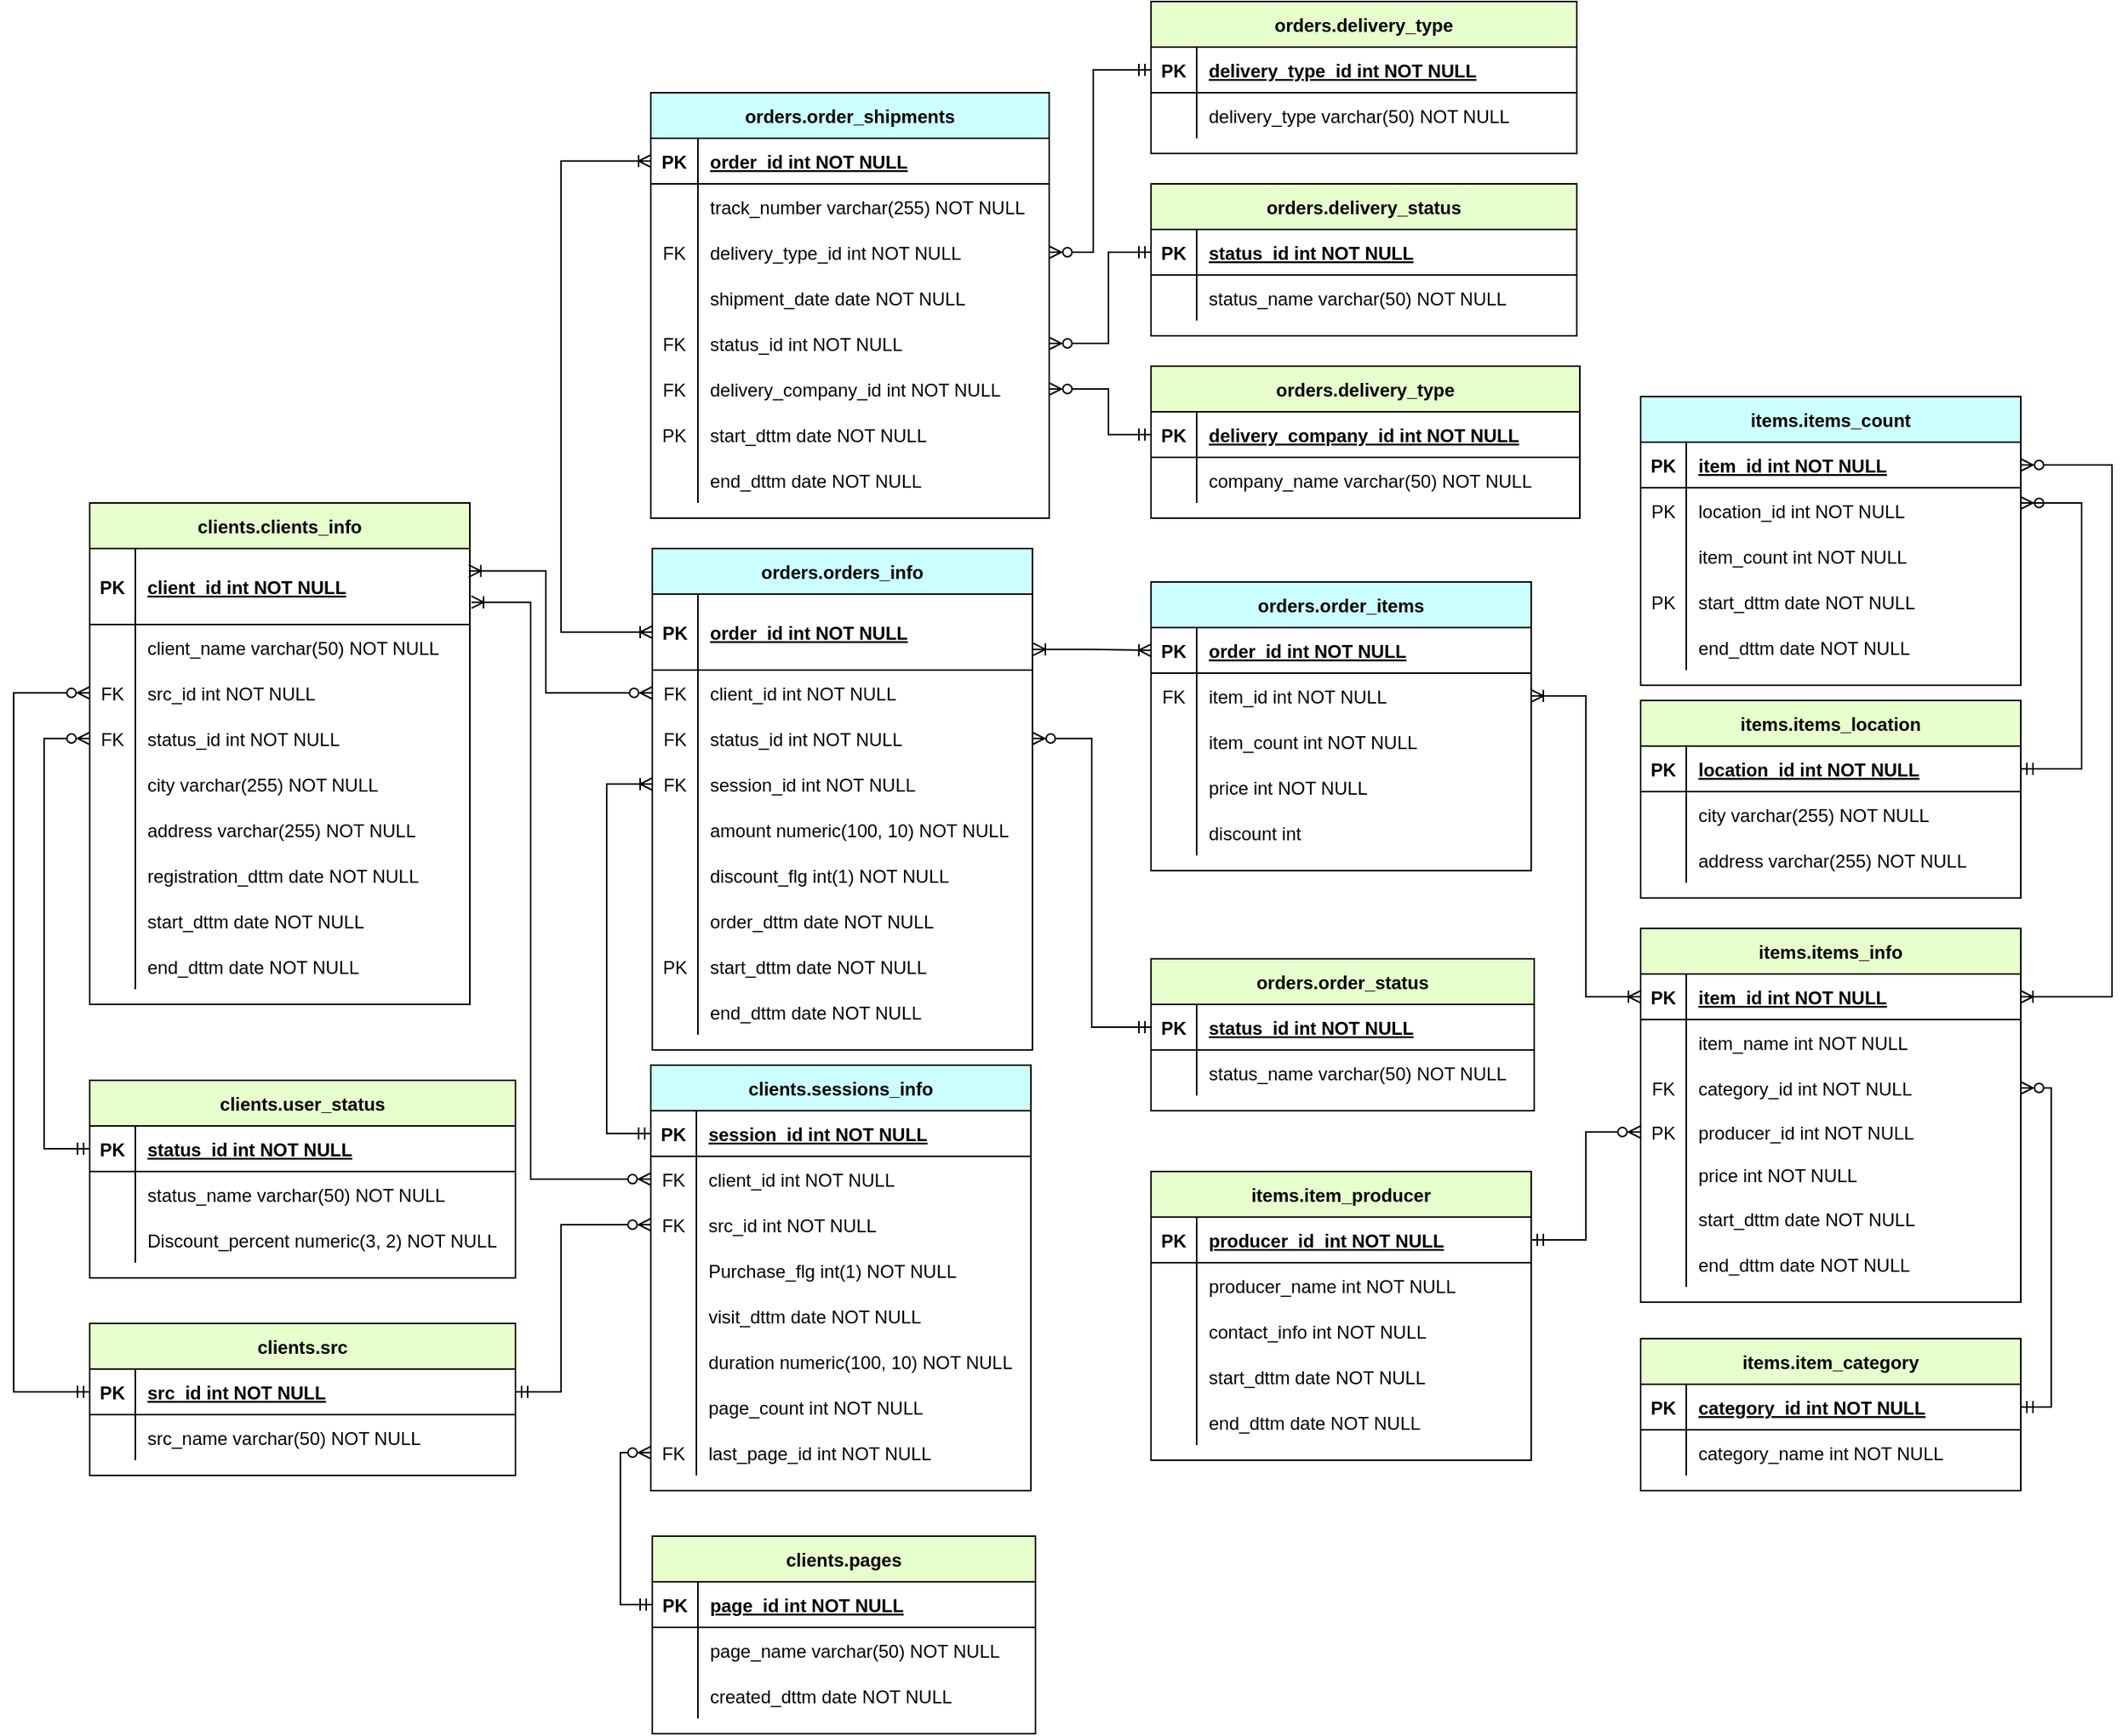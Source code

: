 <mxfile version="21.1.2" type="device">
  <diagram id="R2lEEEUBdFMjLlhIrx00" name="Page-1">
    <mxGraphModel dx="2726" dy="2894" grid="1" gridSize="10" guides="1" tooltips="1" connect="1" arrows="1" fold="1" page="1" pageScale="1" pageWidth="850" pageHeight="1100" math="0" shadow="0" extFonts="Permanent Marker^https://fonts.googleapis.com/css?family=Permanent+Marker">
      <root>
        <mxCell id="0" />
        <mxCell id="1" parent="0" />
        <mxCell id="C-vyLk0tnHw3VtMMgP7b-2" value="orders.orders_info" style="shape=table;startSize=30;container=1;collapsible=1;childLayout=tableLayout;fixedRows=1;rowLines=0;fontStyle=1;align=center;resizeLast=1;fillColor=#CCFFFF;" parent="1" vertex="1">
          <mxGeometry x="460" y="70" width="250" height="330" as="geometry" />
        </mxCell>
        <mxCell id="C-vyLk0tnHw3VtMMgP7b-3" value="" style="shape=partialRectangle;collapsible=0;dropTarget=0;pointerEvents=0;fillColor=none;points=[[0,0.5],[1,0.5]];portConstraint=eastwest;top=0;left=0;right=0;bottom=1;" parent="C-vyLk0tnHw3VtMMgP7b-2" vertex="1">
          <mxGeometry y="30" width="250" height="50" as="geometry" />
        </mxCell>
        <mxCell id="C-vyLk0tnHw3VtMMgP7b-4" value="PK" style="shape=partialRectangle;overflow=hidden;connectable=0;fillColor=none;top=0;left=0;bottom=0;right=0;fontStyle=1;" parent="C-vyLk0tnHw3VtMMgP7b-3" vertex="1">
          <mxGeometry width="30" height="50" as="geometry">
            <mxRectangle width="30" height="50" as="alternateBounds" />
          </mxGeometry>
        </mxCell>
        <mxCell id="C-vyLk0tnHw3VtMMgP7b-5" value="order_id int NOT NULL " style="shape=partialRectangle;overflow=hidden;connectable=0;fillColor=none;top=0;left=0;bottom=0;right=0;align=left;spacingLeft=6;fontStyle=5;" parent="C-vyLk0tnHw3VtMMgP7b-3" vertex="1">
          <mxGeometry x="30" width="220" height="50" as="geometry">
            <mxRectangle width="220" height="50" as="alternateBounds" />
          </mxGeometry>
        </mxCell>
        <mxCell id="C-vyLk0tnHw3VtMMgP7b-6" value="" style="shape=partialRectangle;collapsible=0;dropTarget=0;pointerEvents=0;fillColor=none;points=[[0,0.5],[1,0.5]];portConstraint=eastwest;top=0;left=0;right=0;bottom=0;" parent="C-vyLk0tnHw3VtMMgP7b-2" vertex="1">
          <mxGeometry y="80" width="250" height="30" as="geometry" />
        </mxCell>
        <mxCell id="C-vyLk0tnHw3VtMMgP7b-7" value="FK" style="shape=partialRectangle;overflow=hidden;connectable=0;fillColor=none;top=0;left=0;bottom=0;right=0;" parent="C-vyLk0tnHw3VtMMgP7b-6" vertex="1">
          <mxGeometry width="30" height="30" as="geometry">
            <mxRectangle width="30" height="30" as="alternateBounds" />
          </mxGeometry>
        </mxCell>
        <mxCell id="C-vyLk0tnHw3VtMMgP7b-8" value="client_id int NOT NULL" style="shape=partialRectangle;overflow=hidden;connectable=0;fillColor=none;top=0;left=0;bottom=0;right=0;align=left;spacingLeft=6;" parent="C-vyLk0tnHw3VtMMgP7b-6" vertex="1">
          <mxGeometry x="30" width="220" height="30" as="geometry">
            <mxRectangle width="220" height="30" as="alternateBounds" />
          </mxGeometry>
        </mxCell>
        <mxCell id="KwRKddHMadLgn6iyJtOO-4" value="" style="shape=partialRectangle;collapsible=0;dropTarget=0;pointerEvents=0;fillColor=none;points=[[0,0.5],[1,0.5]];portConstraint=eastwest;top=0;left=0;right=0;bottom=0;" parent="C-vyLk0tnHw3VtMMgP7b-2" vertex="1">
          <mxGeometry y="110" width="250" height="30" as="geometry" />
        </mxCell>
        <mxCell id="KwRKddHMadLgn6iyJtOO-5" value="FK" style="shape=partialRectangle;overflow=hidden;connectable=0;fillColor=none;top=0;left=0;bottom=0;right=0;" parent="KwRKddHMadLgn6iyJtOO-4" vertex="1">
          <mxGeometry width="30" height="30" as="geometry">
            <mxRectangle width="30" height="30" as="alternateBounds" />
          </mxGeometry>
        </mxCell>
        <mxCell id="KwRKddHMadLgn6iyJtOO-6" value="status_id int NOT NULL" style="shape=partialRectangle;overflow=hidden;connectable=0;fillColor=none;top=0;left=0;bottom=0;right=0;align=left;spacingLeft=6;" parent="KwRKddHMadLgn6iyJtOO-4" vertex="1">
          <mxGeometry x="30" width="220" height="30" as="geometry">
            <mxRectangle width="220" height="30" as="alternateBounds" />
          </mxGeometry>
        </mxCell>
        <mxCell id="KwRKddHMadLgn6iyJtOO-55" value="" style="shape=partialRectangle;collapsible=0;dropTarget=0;pointerEvents=0;fillColor=none;points=[[0,0.5],[1,0.5]];portConstraint=eastwest;top=0;left=0;right=0;bottom=0;" parent="C-vyLk0tnHw3VtMMgP7b-2" vertex="1">
          <mxGeometry y="140" width="250" height="30" as="geometry" />
        </mxCell>
        <mxCell id="KwRKddHMadLgn6iyJtOO-56" value="FK" style="shape=partialRectangle;overflow=hidden;connectable=0;fillColor=none;top=0;left=0;bottom=0;right=0;" parent="KwRKddHMadLgn6iyJtOO-55" vertex="1">
          <mxGeometry width="30" height="30" as="geometry">
            <mxRectangle width="30" height="30" as="alternateBounds" />
          </mxGeometry>
        </mxCell>
        <mxCell id="KwRKddHMadLgn6iyJtOO-57" value="session_id int NOT NULL" style="shape=partialRectangle;overflow=hidden;connectable=0;fillColor=none;top=0;left=0;bottom=0;right=0;align=left;spacingLeft=6;" parent="KwRKddHMadLgn6iyJtOO-55" vertex="1">
          <mxGeometry x="30" width="220" height="30" as="geometry">
            <mxRectangle width="220" height="30" as="alternateBounds" />
          </mxGeometry>
        </mxCell>
        <mxCell id="KwRKddHMadLgn6iyJtOO-7" value="" style="shape=partialRectangle;collapsible=0;dropTarget=0;pointerEvents=0;fillColor=none;points=[[0,0.5],[1,0.5]];portConstraint=eastwest;top=0;left=0;right=0;bottom=0;" parent="C-vyLk0tnHw3VtMMgP7b-2" vertex="1">
          <mxGeometry y="170" width="250" height="30" as="geometry" />
        </mxCell>
        <mxCell id="KwRKddHMadLgn6iyJtOO-8" value="" style="shape=partialRectangle;overflow=hidden;connectable=0;fillColor=none;top=0;left=0;bottom=0;right=0;" parent="KwRKddHMadLgn6iyJtOO-7" vertex="1">
          <mxGeometry width="30" height="30" as="geometry">
            <mxRectangle width="30" height="30" as="alternateBounds" />
          </mxGeometry>
        </mxCell>
        <mxCell id="KwRKddHMadLgn6iyJtOO-9" value="amount numeric(100, 10) NOT NULL" style="shape=partialRectangle;overflow=hidden;connectable=0;fillColor=none;top=0;left=0;bottom=0;right=0;align=left;spacingLeft=6;" parent="KwRKddHMadLgn6iyJtOO-7" vertex="1">
          <mxGeometry x="30" width="220" height="30" as="geometry">
            <mxRectangle width="220" height="30" as="alternateBounds" />
          </mxGeometry>
        </mxCell>
        <mxCell id="KwRKddHMadLgn6iyJtOO-13" value="" style="shape=partialRectangle;collapsible=0;dropTarget=0;pointerEvents=0;fillColor=none;points=[[0,0.5],[1,0.5]];portConstraint=eastwest;top=0;left=0;right=0;bottom=0;" parent="C-vyLk0tnHw3VtMMgP7b-2" vertex="1">
          <mxGeometry y="200" width="250" height="30" as="geometry" />
        </mxCell>
        <mxCell id="KwRKddHMadLgn6iyJtOO-14" value="" style="shape=partialRectangle;overflow=hidden;connectable=0;fillColor=none;top=0;left=0;bottom=0;right=0;" parent="KwRKddHMadLgn6iyJtOO-13" vertex="1">
          <mxGeometry width="30" height="30" as="geometry">
            <mxRectangle width="30" height="30" as="alternateBounds" />
          </mxGeometry>
        </mxCell>
        <mxCell id="KwRKddHMadLgn6iyJtOO-15" value="discount_flg int(1) NOT NULL" style="shape=partialRectangle;overflow=hidden;connectable=0;fillColor=none;top=0;left=0;bottom=0;right=0;align=left;spacingLeft=6;" parent="KwRKddHMadLgn6iyJtOO-13" vertex="1">
          <mxGeometry x="30" width="220" height="30" as="geometry">
            <mxRectangle width="220" height="30" as="alternateBounds" />
          </mxGeometry>
        </mxCell>
        <mxCell id="KwRKddHMadLgn6iyJtOO-1" value="" style="shape=partialRectangle;collapsible=0;dropTarget=0;pointerEvents=0;fillColor=none;points=[[0,0.5],[1,0.5]];portConstraint=eastwest;top=0;left=0;right=0;bottom=0;" parent="C-vyLk0tnHw3VtMMgP7b-2" vertex="1">
          <mxGeometry y="230" width="250" height="30" as="geometry" />
        </mxCell>
        <mxCell id="KwRKddHMadLgn6iyJtOO-2" value="" style="shape=partialRectangle;overflow=hidden;connectable=0;fillColor=none;top=0;left=0;bottom=0;right=0;" parent="KwRKddHMadLgn6iyJtOO-1" vertex="1">
          <mxGeometry width="30" height="30" as="geometry">
            <mxRectangle width="30" height="30" as="alternateBounds" />
          </mxGeometry>
        </mxCell>
        <mxCell id="KwRKddHMadLgn6iyJtOO-3" value="order_dttm date NOT NULL" style="shape=partialRectangle;overflow=hidden;connectable=0;fillColor=none;top=0;left=0;bottom=0;right=0;align=left;spacingLeft=6;" parent="KwRKddHMadLgn6iyJtOO-1" vertex="1">
          <mxGeometry x="30" width="220" height="30" as="geometry">
            <mxRectangle width="220" height="30" as="alternateBounds" />
          </mxGeometry>
        </mxCell>
        <mxCell id="KwRKddHMadLgn6iyJtOO-16" value="" style="shape=partialRectangle;collapsible=0;dropTarget=0;pointerEvents=0;fillColor=none;points=[[0,0.5],[1,0.5]];portConstraint=eastwest;top=0;left=0;right=0;bottom=0;" parent="C-vyLk0tnHw3VtMMgP7b-2" vertex="1">
          <mxGeometry y="260" width="250" height="30" as="geometry" />
        </mxCell>
        <mxCell id="KwRKddHMadLgn6iyJtOO-17" value="PK" style="shape=partialRectangle;overflow=hidden;connectable=0;fillColor=none;top=0;left=0;bottom=0;right=0;" parent="KwRKddHMadLgn6iyJtOO-16" vertex="1">
          <mxGeometry width="30" height="30" as="geometry">
            <mxRectangle width="30" height="30" as="alternateBounds" />
          </mxGeometry>
        </mxCell>
        <mxCell id="KwRKddHMadLgn6iyJtOO-18" value="start_dttm date NOT NULL" style="shape=partialRectangle;overflow=hidden;connectable=0;fillColor=none;top=0;left=0;bottom=0;right=0;align=left;spacingLeft=6;" parent="KwRKddHMadLgn6iyJtOO-16" vertex="1">
          <mxGeometry x="30" width="220" height="30" as="geometry">
            <mxRectangle width="220" height="30" as="alternateBounds" />
          </mxGeometry>
        </mxCell>
        <mxCell id="KwRKddHMadLgn6iyJtOO-19" value="" style="shape=partialRectangle;collapsible=0;dropTarget=0;pointerEvents=0;fillColor=none;points=[[0,0.5],[1,0.5]];portConstraint=eastwest;top=0;left=0;right=0;bottom=0;" parent="C-vyLk0tnHw3VtMMgP7b-2" vertex="1">
          <mxGeometry y="290" width="250" height="30" as="geometry" />
        </mxCell>
        <mxCell id="KwRKddHMadLgn6iyJtOO-20" value="" style="shape=partialRectangle;overflow=hidden;connectable=0;fillColor=none;top=0;left=0;bottom=0;right=0;" parent="KwRKddHMadLgn6iyJtOO-19" vertex="1">
          <mxGeometry width="30" height="30" as="geometry">
            <mxRectangle width="30" height="30" as="alternateBounds" />
          </mxGeometry>
        </mxCell>
        <mxCell id="KwRKddHMadLgn6iyJtOO-21" value="end_dttm date NOT NULL" style="shape=partialRectangle;overflow=hidden;connectable=0;fillColor=none;top=0;left=0;bottom=0;right=0;align=left;spacingLeft=6;" parent="KwRKddHMadLgn6iyJtOO-19" vertex="1">
          <mxGeometry x="30" width="220" height="30" as="geometry">
            <mxRectangle width="220" height="30" as="alternateBounds" />
          </mxGeometry>
        </mxCell>
        <mxCell id="C-vyLk0tnHw3VtMMgP7b-13" value="orders.order_shipments" style="shape=table;startSize=30;container=1;collapsible=1;childLayout=tableLayout;fixedRows=1;rowLines=0;fontStyle=1;align=center;resizeLast=1;fillColor=#CCFFFF;" parent="1" vertex="1">
          <mxGeometry x="459" y="-230" width="262" height="280" as="geometry" />
        </mxCell>
        <mxCell id="C-vyLk0tnHw3VtMMgP7b-14" value="" style="shape=partialRectangle;collapsible=0;dropTarget=0;pointerEvents=0;fillColor=none;points=[[0,0.5],[1,0.5]];portConstraint=eastwest;top=0;left=0;right=0;bottom=1;" parent="C-vyLk0tnHw3VtMMgP7b-13" vertex="1">
          <mxGeometry y="30" width="262" height="30" as="geometry" />
        </mxCell>
        <mxCell id="C-vyLk0tnHw3VtMMgP7b-15" value="PK" style="shape=partialRectangle;overflow=hidden;connectable=0;fillColor=none;top=0;left=0;bottom=0;right=0;fontStyle=1;" parent="C-vyLk0tnHw3VtMMgP7b-14" vertex="1">
          <mxGeometry width="31" height="30" as="geometry">
            <mxRectangle width="31" height="30" as="alternateBounds" />
          </mxGeometry>
        </mxCell>
        <mxCell id="C-vyLk0tnHw3VtMMgP7b-16" value="order_id int NOT NULL " style="shape=partialRectangle;overflow=hidden;connectable=0;fillColor=none;top=0;left=0;bottom=0;right=0;align=left;spacingLeft=6;fontStyle=5;" parent="C-vyLk0tnHw3VtMMgP7b-14" vertex="1">
          <mxGeometry x="31" width="231" height="30" as="geometry">
            <mxRectangle width="231" height="30" as="alternateBounds" />
          </mxGeometry>
        </mxCell>
        <mxCell id="C-vyLk0tnHw3VtMMgP7b-17" value="" style="shape=partialRectangle;collapsible=0;dropTarget=0;pointerEvents=0;fillColor=none;points=[[0,0.5],[1,0.5]];portConstraint=eastwest;top=0;left=0;right=0;bottom=0;" parent="C-vyLk0tnHw3VtMMgP7b-13" vertex="1">
          <mxGeometry y="60" width="262" height="30" as="geometry" />
        </mxCell>
        <mxCell id="C-vyLk0tnHw3VtMMgP7b-18" value="" style="shape=partialRectangle;overflow=hidden;connectable=0;fillColor=none;top=0;left=0;bottom=0;right=0;" parent="C-vyLk0tnHw3VtMMgP7b-17" vertex="1">
          <mxGeometry width="31" height="30" as="geometry">
            <mxRectangle width="31" height="30" as="alternateBounds" />
          </mxGeometry>
        </mxCell>
        <mxCell id="C-vyLk0tnHw3VtMMgP7b-19" value="track_number varchar(255) NOT NULL" style="shape=partialRectangle;overflow=hidden;connectable=0;fillColor=none;top=0;left=0;bottom=0;right=0;align=left;spacingLeft=6;" parent="C-vyLk0tnHw3VtMMgP7b-17" vertex="1">
          <mxGeometry x="31" width="231" height="30" as="geometry">
            <mxRectangle width="231" height="30" as="alternateBounds" />
          </mxGeometry>
        </mxCell>
        <mxCell id="KwRKddHMadLgn6iyJtOO-204" value="" style="shape=partialRectangle;collapsible=0;dropTarget=0;pointerEvents=0;fillColor=none;points=[[0,0.5],[1,0.5]];portConstraint=eastwest;top=0;left=0;right=0;bottom=0;" parent="C-vyLk0tnHw3VtMMgP7b-13" vertex="1">
          <mxGeometry y="90" width="262" height="30" as="geometry" />
        </mxCell>
        <mxCell id="KwRKddHMadLgn6iyJtOO-205" value="FK" style="shape=partialRectangle;overflow=hidden;connectable=0;fillColor=none;top=0;left=0;bottom=0;right=0;" parent="KwRKddHMadLgn6iyJtOO-204" vertex="1">
          <mxGeometry width="31" height="30" as="geometry">
            <mxRectangle width="31" height="30" as="alternateBounds" />
          </mxGeometry>
        </mxCell>
        <mxCell id="KwRKddHMadLgn6iyJtOO-206" value="delivery_type_id int NOT NULL" style="shape=partialRectangle;overflow=hidden;connectable=0;fillColor=none;top=0;left=0;bottom=0;right=0;align=left;spacingLeft=6;" parent="KwRKddHMadLgn6iyJtOO-204" vertex="1">
          <mxGeometry x="31" width="231" height="30" as="geometry">
            <mxRectangle width="231" height="30" as="alternateBounds" />
          </mxGeometry>
        </mxCell>
        <mxCell id="C-vyLk0tnHw3VtMMgP7b-20" value="" style="shape=partialRectangle;collapsible=0;dropTarget=0;pointerEvents=0;fillColor=none;points=[[0,0.5],[1,0.5]];portConstraint=eastwest;top=0;left=0;right=0;bottom=0;" parent="C-vyLk0tnHw3VtMMgP7b-13" vertex="1">
          <mxGeometry y="120" width="262" height="30" as="geometry" />
        </mxCell>
        <mxCell id="C-vyLk0tnHw3VtMMgP7b-21" value="" style="shape=partialRectangle;overflow=hidden;connectable=0;fillColor=none;top=0;left=0;bottom=0;right=0;" parent="C-vyLk0tnHw3VtMMgP7b-20" vertex="1">
          <mxGeometry width="31" height="30" as="geometry">
            <mxRectangle width="31" height="30" as="alternateBounds" />
          </mxGeometry>
        </mxCell>
        <mxCell id="C-vyLk0tnHw3VtMMgP7b-22" value="shipment_date date NOT NULL" style="shape=partialRectangle;overflow=hidden;connectable=0;fillColor=none;top=0;left=0;bottom=0;right=0;align=left;spacingLeft=6;" parent="C-vyLk0tnHw3VtMMgP7b-20" vertex="1">
          <mxGeometry x="31" width="231" height="30" as="geometry">
            <mxRectangle width="231" height="30" as="alternateBounds" />
          </mxGeometry>
        </mxCell>
        <mxCell id="KwRKddHMadLgn6iyJtOO-197" value="" style="shape=partialRectangle;collapsible=0;dropTarget=0;pointerEvents=0;fillColor=none;points=[[0,0.5],[1,0.5]];portConstraint=eastwest;top=0;left=0;right=0;bottom=0;" parent="C-vyLk0tnHw3VtMMgP7b-13" vertex="1">
          <mxGeometry y="150" width="262" height="30" as="geometry" />
        </mxCell>
        <mxCell id="KwRKddHMadLgn6iyJtOO-198" value="FK" style="shape=partialRectangle;overflow=hidden;connectable=0;fillColor=none;top=0;left=0;bottom=0;right=0;" parent="KwRKddHMadLgn6iyJtOO-197" vertex="1">
          <mxGeometry width="31" height="30" as="geometry">
            <mxRectangle width="31" height="30" as="alternateBounds" />
          </mxGeometry>
        </mxCell>
        <mxCell id="KwRKddHMadLgn6iyJtOO-199" value="status_id int NOT NULL" style="shape=partialRectangle;overflow=hidden;connectable=0;fillColor=none;top=0;left=0;bottom=0;right=0;align=left;spacingLeft=6;" parent="KwRKddHMadLgn6iyJtOO-197" vertex="1">
          <mxGeometry x="31" width="231" height="30" as="geometry">
            <mxRectangle width="231" height="30" as="alternateBounds" />
          </mxGeometry>
        </mxCell>
        <mxCell id="KwRKddHMadLgn6iyJtOO-207" value="" style="shape=partialRectangle;collapsible=0;dropTarget=0;pointerEvents=0;fillColor=none;points=[[0,0.5],[1,0.5]];portConstraint=eastwest;top=0;left=0;right=0;bottom=0;" parent="C-vyLk0tnHw3VtMMgP7b-13" vertex="1">
          <mxGeometry y="180" width="262" height="30" as="geometry" />
        </mxCell>
        <mxCell id="KwRKddHMadLgn6iyJtOO-208" value="FK" style="shape=partialRectangle;overflow=hidden;connectable=0;fillColor=none;top=0;left=0;bottom=0;right=0;" parent="KwRKddHMadLgn6iyJtOO-207" vertex="1">
          <mxGeometry width="31" height="30" as="geometry">
            <mxRectangle width="31" height="30" as="alternateBounds" />
          </mxGeometry>
        </mxCell>
        <mxCell id="KwRKddHMadLgn6iyJtOO-209" value="delivery_company_id int NOT NULL" style="shape=partialRectangle;overflow=hidden;connectable=0;fillColor=none;top=0;left=0;bottom=0;right=0;align=left;spacingLeft=6;" parent="KwRKddHMadLgn6iyJtOO-207" vertex="1">
          <mxGeometry x="31" width="231" height="30" as="geometry">
            <mxRectangle width="231" height="30" as="alternateBounds" />
          </mxGeometry>
        </mxCell>
        <mxCell id="dgBDguHwUdtIzycubUg4-2" value="" style="shape=partialRectangle;collapsible=0;dropTarget=0;pointerEvents=0;fillColor=none;points=[[0,0.5],[1,0.5]];portConstraint=eastwest;top=0;left=0;right=0;bottom=0;" vertex="1" parent="C-vyLk0tnHw3VtMMgP7b-13">
          <mxGeometry y="210" width="262" height="30" as="geometry" />
        </mxCell>
        <mxCell id="dgBDguHwUdtIzycubUg4-3" value="PK" style="shape=partialRectangle;overflow=hidden;connectable=0;fillColor=none;top=0;left=0;bottom=0;right=0;" vertex="1" parent="dgBDguHwUdtIzycubUg4-2">
          <mxGeometry width="31" height="30" as="geometry">
            <mxRectangle width="31" height="30" as="alternateBounds" />
          </mxGeometry>
        </mxCell>
        <mxCell id="dgBDguHwUdtIzycubUg4-4" value="start_dttm date NOT NULL" style="shape=partialRectangle;overflow=hidden;connectable=0;fillColor=none;top=0;left=0;bottom=0;right=0;align=left;spacingLeft=6;" vertex="1" parent="dgBDguHwUdtIzycubUg4-2">
          <mxGeometry x="31" width="231" height="30" as="geometry">
            <mxRectangle width="231" height="30" as="alternateBounds" />
          </mxGeometry>
        </mxCell>
        <mxCell id="KwRKddHMadLgn6iyJtOO-210" value="" style="shape=partialRectangle;collapsible=0;dropTarget=0;pointerEvents=0;fillColor=none;points=[[0,0.5],[1,0.5]];portConstraint=eastwest;top=0;left=0;right=0;bottom=0;" parent="C-vyLk0tnHw3VtMMgP7b-13" vertex="1">
          <mxGeometry y="240" width="262" height="30" as="geometry" />
        </mxCell>
        <mxCell id="KwRKddHMadLgn6iyJtOO-211" value="" style="shape=partialRectangle;overflow=hidden;connectable=0;fillColor=none;top=0;left=0;bottom=0;right=0;" parent="KwRKddHMadLgn6iyJtOO-210" vertex="1">
          <mxGeometry width="31" height="30" as="geometry">
            <mxRectangle width="31" height="30" as="alternateBounds" />
          </mxGeometry>
        </mxCell>
        <mxCell id="KwRKddHMadLgn6iyJtOO-212" value="end_dttm date NOT NULL" style="shape=partialRectangle;overflow=hidden;connectable=0;fillColor=none;top=0;left=0;bottom=0;right=0;align=left;spacingLeft=6;" parent="KwRKddHMadLgn6iyJtOO-210" vertex="1">
          <mxGeometry x="31" width="231" height="30" as="geometry">
            <mxRectangle width="231" height="30" as="alternateBounds" />
          </mxGeometry>
        </mxCell>
        <mxCell id="C-vyLk0tnHw3VtMMgP7b-23" value="clients.clients_info" style="shape=table;startSize=30;container=1;collapsible=1;childLayout=tableLayout;fixedRows=1;rowLines=0;fontStyle=1;align=center;resizeLast=1;fillColor=#E6FFCC;" parent="1" vertex="1">
          <mxGeometry x="90" y="40" width="250" height="330" as="geometry" />
        </mxCell>
        <mxCell id="C-vyLk0tnHw3VtMMgP7b-24" value="" style="shape=partialRectangle;collapsible=0;dropTarget=0;pointerEvents=0;fillColor=none;points=[[0,0.5],[1,0.5]];portConstraint=eastwest;top=0;left=0;right=0;bottom=1;" parent="C-vyLk0tnHw3VtMMgP7b-23" vertex="1">
          <mxGeometry y="30" width="250" height="50" as="geometry" />
        </mxCell>
        <mxCell id="C-vyLk0tnHw3VtMMgP7b-25" value="PK" style="shape=partialRectangle;overflow=hidden;connectable=0;fillColor=none;top=0;left=0;bottom=0;right=0;fontStyle=1;" parent="C-vyLk0tnHw3VtMMgP7b-24" vertex="1">
          <mxGeometry width="30" height="50" as="geometry">
            <mxRectangle width="30" height="50" as="alternateBounds" />
          </mxGeometry>
        </mxCell>
        <mxCell id="C-vyLk0tnHw3VtMMgP7b-26" value="client_id int NOT NULL " style="shape=partialRectangle;overflow=hidden;connectable=0;fillColor=none;top=0;left=0;bottom=0;right=0;align=left;spacingLeft=6;fontStyle=5;" parent="C-vyLk0tnHw3VtMMgP7b-24" vertex="1">
          <mxGeometry x="30" width="220" height="50" as="geometry">
            <mxRectangle width="220" height="50" as="alternateBounds" />
          </mxGeometry>
        </mxCell>
        <mxCell id="KwRKddHMadLgn6iyJtOO-31" value="" style="shape=partialRectangle;collapsible=0;dropTarget=0;pointerEvents=0;fillColor=none;points=[[0,0.5],[1,0.5]];portConstraint=eastwest;top=0;left=0;right=0;bottom=0;" parent="C-vyLk0tnHw3VtMMgP7b-23" vertex="1">
          <mxGeometry y="80" width="250" height="30" as="geometry" />
        </mxCell>
        <mxCell id="KwRKddHMadLgn6iyJtOO-32" value="" style="shape=partialRectangle;overflow=hidden;connectable=0;fillColor=none;top=0;left=0;bottom=0;right=0;" parent="KwRKddHMadLgn6iyJtOO-31" vertex="1">
          <mxGeometry width="30" height="30" as="geometry">
            <mxRectangle width="30" height="30" as="alternateBounds" />
          </mxGeometry>
        </mxCell>
        <mxCell id="KwRKddHMadLgn6iyJtOO-33" value="client_name varchar(50) NOT NULL" style="shape=partialRectangle;overflow=hidden;connectable=0;fillColor=none;top=0;left=0;bottom=0;right=0;align=left;spacingLeft=6;" parent="KwRKddHMadLgn6iyJtOO-31" vertex="1">
          <mxGeometry x="30" width="220" height="30" as="geometry">
            <mxRectangle width="220" height="30" as="alternateBounds" />
          </mxGeometry>
        </mxCell>
        <mxCell id="KwRKddHMadLgn6iyJtOO-39" value="" style="shape=partialRectangle;collapsible=0;dropTarget=0;pointerEvents=0;fillColor=none;points=[[0,0.5],[1,0.5]];portConstraint=eastwest;top=0;left=0;right=0;bottom=0;" parent="C-vyLk0tnHw3VtMMgP7b-23" vertex="1">
          <mxGeometry y="110" width="250" height="30" as="geometry" />
        </mxCell>
        <mxCell id="KwRKddHMadLgn6iyJtOO-40" value="FK" style="shape=partialRectangle;overflow=hidden;connectable=0;fillColor=none;top=0;left=0;bottom=0;right=0;" parent="KwRKddHMadLgn6iyJtOO-39" vertex="1">
          <mxGeometry width="30" height="30" as="geometry">
            <mxRectangle width="30" height="30" as="alternateBounds" />
          </mxGeometry>
        </mxCell>
        <mxCell id="KwRKddHMadLgn6iyJtOO-41" value="src_id int NOT NULL" style="shape=partialRectangle;overflow=hidden;connectable=0;fillColor=none;top=0;left=0;bottom=0;right=0;align=left;spacingLeft=6;" parent="KwRKddHMadLgn6iyJtOO-39" vertex="1">
          <mxGeometry x="30" width="220" height="30" as="geometry">
            <mxRectangle width="220" height="30" as="alternateBounds" />
          </mxGeometry>
        </mxCell>
        <mxCell id="KwRKddHMadLgn6iyJtOO-36" value="" style="shape=partialRectangle;collapsible=0;dropTarget=0;pointerEvents=0;fillColor=none;points=[[0,0.5],[1,0.5]];portConstraint=eastwest;top=0;left=0;right=0;bottom=0;" parent="C-vyLk0tnHw3VtMMgP7b-23" vertex="1">
          <mxGeometry y="140" width="250" height="30" as="geometry" />
        </mxCell>
        <mxCell id="KwRKddHMadLgn6iyJtOO-37" value="FK" style="shape=partialRectangle;overflow=hidden;connectable=0;fillColor=none;top=0;left=0;bottom=0;right=0;" parent="KwRKddHMadLgn6iyJtOO-36" vertex="1">
          <mxGeometry width="30" height="30" as="geometry">
            <mxRectangle width="30" height="30" as="alternateBounds" />
          </mxGeometry>
        </mxCell>
        <mxCell id="KwRKddHMadLgn6iyJtOO-38" value="status_id int NOT NULL" style="shape=partialRectangle;overflow=hidden;connectable=0;fillColor=none;top=0;left=0;bottom=0;right=0;align=left;spacingLeft=6;" parent="KwRKddHMadLgn6iyJtOO-36" vertex="1">
          <mxGeometry x="30" width="220" height="30" as="geometry">
            <mxRectangle width="220" height="30" as="alternateBounds" />
          </mxGeometry>
        </mxCell>
        <mxCell id="KwRKddHMadLgn6iyJtOO-43" value="" style="shape=partialRectangle;collapsible=0;dropTarget=0;pointerEvents=0;fillColor=none;points=[[0,0.5],[1,0.5]];portConstraint=eastwest;top=0;left=0;right=0;bottom=0;" parent="C-vyLk0tnHw3VtMMgP7b-23" vertex="1">
          <mxGeometry y="170" width="250" height="30" as="geometry" />
        </mxCell>
        <mxCell id="KwRKddHMadLgn6iyJtOO-44" value="" style="shape=partialRectangle;overflow=hidden;connectable=0;fillColor=none;top=0;left=0;bottom=0;right=0;" parent="KwRKddHMadLgn6iyJtOO-43" vertex="1">
          <mxGeometry width="30" height="30" as="geometry">
            <mxRectangle width="30" height="30" as="alternateBounds" />
          </mxGeometry>
        </mxCell>
        <mxCell id="KwRKddHMadLgn6iyJtOO-45" value="city varchar(255) NOT NULL" style="shape=partialRectangle;overflow=hidden;connectable=0;fillColor=none;top=0;left=0;bottom=0;right=0;align=left;spacingLeft=6;" parent="KwRKddHMadLgn6iyJtOO-43" vertex="1">
          <mxGeometry x="30" width="220" height="30" as="geometry">
            <mxRectangle width="220" height="30" as="alternateBounds" />
          </mxGeometry>
        </mxCell>
        <mxCell id="KwRKddHMadLgn6iyJtOO-46" value="" style="shape=partialRectangle;collapsible=0;dropTarget=0;pointerEvents=0;fillColor=none;points=[[0,0.5],[1,0.5]];portConstraint=eastwest;top=0;left=0;right=0;bottom=0;" parent="C-vyLk0tnHw3VtMMgP7b-23" vertex="1">
          <mxGeometry y="200" width="250" height="30" as="geometry" />
        </mxCell>
        <mxCell id="KwRKddHMadLgn6iyJtOO-47" value="" style="shape=partialRectangle;overflow=hidden;connectable=0;fillColor=none;top=0;left=0;bottom=0;right=0;" parent="KwRKddHMadLgn6iyJtOO-46" vertex="1">
          <mxGeometry width="30" height="30" as="geometry">
            <mxRectangle width="30" height="30" as="alternateBounds" />
          </mxGeometry>
        </mxCell>
        <mxCell id="KwRKddHMadLgn6iyJtOO-48" value="address varchar(255) NOT NULL" style="shape=partialRectangle;overflow=hidden;connectable=0;fillColor=none;top=0;left=0;bottom=0;right=0;align=left;spacingLeft=6;" parent="KwRKddHMadLgn6iyJtOO-46" vertex="1">
          <mxGeometry x="30" width="220" height="30" as="geometry">
            <mxRectangle width="220" height="30" as="alternateBounds" />
          </mxGeometry>
        </mxCell>
        <mxCell id="KwRKddHMadLgn6iyJtOO-49" value="" style="shape=partialRectangle;collapsible=0;dropTarget=0;pointerEvents=0;fillColor=none;points=[[0,0.5],[1,0.5]];portConstraint=eastwest;top=0;left=0;right=0;bottom=0;" parent="C-vyLk0tnHw3VtMMgP7b-23" vertex="1">
          <mxGeometry y="230" width="250" height="30" as="geometry" />
        </mxCell>
        <mxCell id="KwRKddHMadLgn6iyJtOO-50" value="" style="shape=partialRectangle;overflow=hidden;connectable=0;fillColor=none;top=0;left=0;bottom=0;right=0;" parent="KwRKddHMadLgn6iyJtOO-49" vertex="1">
          <mxGeometry width="30" height="30" as="geometry">
            <mxRectangle width="30" height="30" as="alternateBounds" />
          </mxGeometry>
        </mxCell>
        <mxCell id="KwRKddHMadLgn6iyJtOO-51" value="registration_dttm date NOT NULL" style="shape=partialRectangle;overflow=hidden;connectable=0;fillColor=none;top=0;left=0;bottom=0;right=0;align=left;spacingLeft=6;" parent="KwRKddHMadLgn6iyJtOO-49" vertex="1">
          <mxGeometry x="30" width="220" height="30" as="geometry">
            <mxRectangle width="220" height="30" as="alternateBounds" />
          </mxGeometry>
        </mxCell>
        <mxCell id="C-vyLk0tnHw3VtMMgP7b-27" value="" style="shape=partialRectangle;collapsible=0;dropTarget=0;pointerEvents=0;fillColor=none;points=[[0,0.5],[1,0.5]];portConstraint=eastwest;top=0;left=0;right=0;bottom=0;" parent="C-vyLk0tnHw3VtMMgP7b-23" vertex="1">
          <mxGeometry y="260" width="250" height="30" as="geometry" />
        </mxCell>
        <mxCell id="C-vyLk0tnHw3VtMMgP7b-28" value="" style="shape=partialRectangle;overflow=hidden;connectable=0;fillColor=none;top=0;left=0;bottom=0;right=0;" parent="C-vyLk0tnHw3VtMMgP7b-27" vertex="1">
          <mxGeometry width="30" height="30" as="geometry">
            <mxRectangle width="30" height="30" as="alternateBounds" />
          </mxGeometry>
        </mxCell>
        <mxCell id="C-vyLk0tnHw3VtMMgP7b-29" value="start_dttm date NOT NULL" style="shape=partialRectangle;overflow=hidden;connectable=0;fillColor=none;top=0;left=0;bottom=0;right=0;align=left;spacingLeft=6;" parent="C-vyLk0tnHw3VtMMgP7b-27" vertex="1">
          <mxGeometry x="30" width="220" height="30" as="geometry">
            <mxRectangle width="220" height="30" as="alternateBounds" />
          </mxGeometry>
        </mxCell>
        <mxCell id="dgBDguHwUdtIzycubUg4-14" value="" style="shape=partialRectangle;collapsible=0;dropTarget=0;pointerEvents=0;fillColor=none;points=[[0,0.5],[1,0.5]];portConstraint=eastwest;top=0;left=0;right=0;bottom=0;" vertex="1" parent="C-vyLk0tnHw3VtMMgP7b-23">
          <mxGeometry y="290" width="250" height="30" as="geometry" />
        </mxCell>
        <mxCell id="dgBDguHwUdtIzycubUg4-15" value="" style="shape=partialRectangle;overflow=hidden;connectable=0;fillColor=none;top=0;left=0;bottom=0;right=0;" vertex="1" parent="dgBDguHwUdtIzycubUg4-14">
          <mxGeometry width="30" height="30" as="geometry">
            <mxRectangle width="30" height="30" as="alternateBounds" />
          </mxGeometry>
        </mxCell>
        <mxCell id="dgBDguHwUdtIzycubUg4-16" value="end_dttm date NOT NULL" style="shape=partialRectangle;overflow=hidden;connectable=0;fillColor=none;top=0;left=0;bottom=0;right=0;align=left;spacingLeft=6;" vertex="1" parent="dgBDguHwUdtIzycubUg4-14">
          <mxGeometry x="30" width="220" height="30" as="geometry">
            <mxRectangle width="220" height="30" as="alternateBounds" />
          </mxGeometry>
        </mxCell>
        <mxCell id="KwRKddHMadLgn6iyJtOO-54" style="edgeStyle=orthogonalEdgeStyle;rounded=0;orthogonalLoop=1;jettySize=auto;html=1;entryX=0;entryY=0.5;entryDx=0;entryDy=0;startArrow=ERoneToMany;startFill=0;endArrow=ERzeroToMany;endFill=0;exitX=0.997;exitY=0.296;exitDx=0;exitDy=0;exitPerimeter=0;" parent="1" source="C-vyLk0tnHw3VtMMgP7b-24" target="C-vyLk0tnHw3VtMMgP7b-6" edge="1">
          <mxGeometry relative="1" as="geometry">
            <Array as="points">
              <mxPoint x="390" y="85" />
              <mxPoint x="390" y="165" />
            </Array>
          </mxGeometry>
        </mxCell>
        <mxCell id="KwRKddHMadLgn6iyJtOO-83" value="clients.user_status" style="shape=table;startSize=30;container=1;collapsible=1;childLayout=tableLayout;fixedRows=1;rowLines=0;fontStyle=1;align=center;resizeLast=1;fillColor=#E6FFCC;" parent="1" vertex="1">
          <mxGeometry x="90" y="420" width="280" height="130" as="geometry" />
        </mxCell>
        <mxCell id="KwRKddHMadLgn6iyJtOO-84" value="" style="shape=partialRectangle;collapsible=0;dropTarget=0;pointerEvents=0;fillColor=none;points=[[0,0.5],[1,0.5]];portConstraint=eastwest;top=0;left=0;right=0;bottom=1;" parent="KwRKddHMadLgn6iyJtOO-83" vertex="1">
          <mxGeometry y="30" width="280" height="30" as="geometry" />
        </mxCell>
        <mxCell id="KwRKddHMadLgn6iyJtOO-85" value="PK" style="shape=partialRectangle;overflow=hidden;connectable=0;fillColor=none;top=0;left=0;bottom=0;right=0;fontStyle=1;" parent="KwRKddHMadLgn6iyJtOO-84" vertex="1">
          <mxGeometry width="30" height="30" as="geometry">
            <mxRectangle width="30" height="30" as="alternateBounds" />
          </mxGeometry>
        </mxCell>
        <mxCell id="KwRKddHMadLgn6iyJtOO-86" value="status_id int NOT NULL" style="shape=partialRectangle;overflow=hidden;connectable=0;fillColor=none;top=0;left=0;bottom=0;right=0;align=left;spacingLeft=6;fontStyle=5;" parent="KwRKddHMadLgn6iyJtOO-84" vertex="1">
          <mxGeometry x="30" width="250" height="30" as="geometry">
            <mxRectangle width="250" height="30" as="alternateBounds" />
          </mxGeometry>
        </mxCell>
        <mxCell id="KwRKddHMadLgn6iyJtOO-87" value="" style="shape=partialRectangle;collapsible=0;dropTarget=0;pointerEvents=0;fillColor=none;points=[[0,0.5],[1,0.5]];portConstraint=eastwest;top=0;left=0;right=0;bottom=0;" parent="KwRKddHMadLgn6iyJtOO-83" vertex="1">
          <mxGeometry y="60" width="280" height="30" as="geometry" />
        </mxCell>
        <mxCell id="KwRKddHMadLgn6iyJtOO-88" value="" style="shape=partialRectangle;overflow=hidden;connectable=0;fillColor=none;top=0;left=0;bottom=0;right=0;" parent="KwRKddHMadLgn6iyJtOO-87" vertex="1">
          <mxGeometry width="30" height="30" as="geometry">
            <mxRectangle width="30" height="30" as="alternateBounds" />
          </mxGeometry>
        </mxCell>
        <mxCell id="KwRKddHMadLgn6iyJtOO-89" value="status_name varchar(50) NOT NULL" style="shape=partialRectangle;overflow=hidden;connectable=0;fillColor=none;top=0;left=0;bottom=0;right=0;align=left;spacingLeft=6;" parent="KwRKddHMadLgn6iyJtOO-87" vertex="1">
          <mxGeometry x="30" width="250" height="30" as="geometry">
            <mxRectangle width="250" height="30" as="alternateBounds" />
          </mxGeometry>
        </mxCell>
        <mxCell id="KwRKddHMadLgn6iyJtOO-90" value="" style="shape=partialRectangle;collapsible=0;dropTarget=0;pointerEvents=0;fillColor=none;points=[[0,0.5],[1,0.5]];portConstraint=eastwest;top=0;left=0;right=0;bottom=0;" parent="KwRKddHMadLgn6iyJtOO-83" vertex="1">
          <mxGeometry y="90" width="280" height="30" as="geometry" />
        </mxCell>
        <mxCell id="KwRKddHMadLgn6iyJtOO-91" value="" style="shape=partialRectangle;overflow=hidden;connectable=0;fillColor=none;top=0;left=0;bottom=0;right=0;" parent="KwRKddHMadLgn6iyJtOO-90" vertex="1">
          <mxGeometry width="30" height="30" as="geometry">
            <mxRectangle width="30" height="30" as="alternateBounds" />
          </mxGeometry>
        </mxCell>
        <mxCell id="KwRKddHMadLgn6iyJtOO-92" value="Discount_percent numeric(3, 2) NOT NULL" style="shape=partialRectangle;overflow=hidden;connectable=0;fillColor=none;top=0;left=0;bottom=0;right=0;align=left;spacingLeft=6;" parent="KwRKddHMadLgn6iyJtOO-90" vertex="1">
          <mxGeometry x="30" width="250" height="30" as="geometry">
            <mxRectangle width="250" height="30" as="alternateBounds" />
          </mxGeometry>
        </mxCell>
        <mxCell id="KwRKddHMadLgn6iyJtOO-101" style="edgeStyle=orthogonalEdgeStyle;rounded=0;orthogonalLoop=1;jettySize=auto;html=1;entryX=0;entryY=0.5;entryDx=0;entryDy=0;startArrow=ERmandOne;startFill=0;endArrow=ERzeroToMany;endFill=0;exitX=0;exitY=0.5;exitDx=0;exitDy=0;" parent="1" source="KwRKddHMadLgn6iyJtOO-84" target="KwRKddHMadLgn6iyJtOO-36" edge="1">
          <mxGeometry relative="1" as="geometry">
            <Array as="points">
              <mxPoint x="60" y="465" />
              <mxPoint x="60" y="195" />
            </Array>
          </mxGeometry>
        </mxCell>
        <mxCell id="KwRKddHMadLgn6iyJtOO-113" style="edgeStyle=orthogonalEdgeStyle;rounded=0;orthogonalLoop=1;jettySize=auto;html=1;exitX=0;exitY=0.5;exitDx=0;exitDy=0;startArrow=ERmandOne;startFill=0;endArrow=ERzeroToMany;endFill=0;entryX=0;entryY=0.5;entryDx=0;entryDy=0;" parent="1" source="KwRKddHMadLgn6iyJtOO-103" target="KwRKddHMadLgn6iyJtOO-39" edge="1">
          <mxGeometry relative="1" as="geometry">
            <Array as="points">
              <mxPoint x="40" y="625" />
              <mxPoint x="40" y="165" />
            </Array>
          </mxGeometry>
        </mxCell>
        <mxCell id="KwRKddHMadLgn6iyJtOO-102" value="clients.src" style="shape=table;startSize=30;container=1;collapsible=1;childLayout=tableLayout;fixedRows=1;rowLines=0;fontStyle=1;align=center;resizeLast=1;fillColor=#E6FFCC;" parent="1" vertex="1">
          <mxGeometry x="90" y="580" width="280" height="100" as="geometry" />
        </mxCell>
        <mxCell id="KwRKddHMadLgn6iyJtOO-103" value="" style="shape=partialRectangle;collapsible=0;dropTarget=0;pointerEvents=0;fillColor=none;points=[[0,0.5],[1,0.5]];portConstraint=eastwest;top=0;left=0;right=0;bottom=1;" parent="KwRKddHMadLgn6iyJtOO-102" vertex="1">
          <mxGeometry y="30" width="280" height="30" as="geometry" />
        </mxCell>
        <mxCell id="KwRKddHMadLgn6iyJtOO-104" value="PK" style="shape=partialRectangle;overflow=hidden;connectable=0;fillColor=none;top=0;left=0;bottom=0;right=0;fontStyle=1;" parent="KwRKddHMadLgn6iyJtOO-103" vertex="1">
          <mxGeometry width="30" height="30" as="geometry">
            <mxRectangle width="30" height="30" as="alternateBounds" />
          </mxGeometry>
        </mxCell>
        <mxCell id="KwRKddHMadLgn6iyJtOO-105" value="src_id int NOT NULL" style="shape=partialRectangle;overflow=hidden;connectable=0;fillColor=none;top=0;left=0;bottom=0;right=0;align=left;spacingLeft=6;fontStyle=5;" parent="KwRKddHMadLgn6iyJtOO-103" vertex="1">
          <mxGeometry x="30" width="250" height="30" as="geometry">
            <mxRectangle width="250" height="30" as="alternateBounds" />
          </mxGeometry>
        </mxCell>
        <mxCell id="KwRKddHMadLgn6iyJtOO-106" value="" style="shape=partialRectangle;collapsible=0;dropTarget=0;pointerEvents=0;fillColor=none;points=[[0,0.5],[1,0.5]];portConstraint=eastwest;top=0;left=0;right=0;bottom=0;" parent="KwRKddHMadLgn6iyJtOO-102" vertex="1">
          <mxGeometry y="60" width="280" height="30" as="geometry" />
        </mxCell>
        <mxCell id="KwRKddHMadLgn6iyJtOO-107" value="" style="shape=partialRectangle;overflow=hidden;connectable=0;fillColor=none;top=0;left=0;bottom=0;right=0;" parent="KwRKddHMadLgn6iyJtOO-106" vertex="1">
          <mxGeometry width="30" height="30" as="geometry">
            <mxRectangle width="30" height="30" as="alternateBounds" />
          </mxGeometry>
        </mxCell>
        <mxCell id="KwRKddHMadLgn6iyJtOO-108" value="src_name varchar(50) NOT NULL" style="shape=partialRectangle;overflow=hidden;connectable=0;fillColor=none;top=0;left=0;bottom=0;right=0;align=left;spacingLeft=6;" parent="KwRKddHMadLgn6iyJtOO-106" vertex="1">
          <mxGeometry x="30" width="250" height="30" as="geometry">
            <mxRectangle width="250" height="30" as="alternateBounds" />
          </mxGeometry>
        </mxCell>
        <mxCell id="KwRKddHMadLgn6iyJtOO-114" value="clients.sessions_info" style="shape=table;startSize=30;container=1;collapsible=1;childLayout=tableLayout;fixedRows=1;rowLines=0;fontStyle=1;align=center;resizeLast=1;fillColor=#CCFFFF;" parent="1" vertex="1">
          <mxGeometry x="459" y="410" width="250" height="280" as="geometry" />
        </mxCell>
        <mxCell id="KwRKddHMadLgn6iyJtOO-115" value="" style="shape=partialRectangle;collapsible=0;dropTarget=0;pointerEvents=0;fillColor=none;points=[[0,0.5],[1,0.5]];portConstraint=eastwest;top=0;left=0;right=0;bottom=1;" parent="KwRKddHMadLgn6iyJtOO-114" vertex="1">
          <mxGeometry y="30" width="250" height="30" as="geometry" />
        </mxCell>
        <mxCell id="KwRKddHMadLgn6iyJtOO-116" value="PK" style="shape=partialRectangle;overflow=hidden;connectable=0;fillColor=none;top=0;left=0;bottom=0;right=0;fontStyle=1;" parent="KwRKddHMadLgn6iyJtOO-115" vertex="1">
          <mxGeometry width="30" height="30" as="geometry">
            <mxRectangle width="30" height="30" as="alternateBounds" />
          </mxGeometry>
        </mxCell>
        <mxCell id="KwRKddHMadLgn6iyJtOO-117" value="session_id int NOT NULL" style="shape=partialRectangle;overflow=hidden;connectable=0;fillColor=none;top=0;left=0;bottom=0;right=0;align=left;spacingLeft=6;fontStyle=5;" parent="KwRKddHMadLgn6iyJtOO-115" vertex="1">
          <mxGeometry x="30" width="220" height="30" as="geometry">
            <mxRectangle width="220" height="30" as="alternateBounds" />
          </mxGeometry>
        </mxCell>
        <mxCell id="KwRKddHMadLgn6iyJtOO-118" value="" style="shape=partialRectangle;collapsible=0;dropTarget=0;pointerEvents=0;fillColor=none;points=[[0,0.5],[1,0.5]];portConstraint=eastwest;top=0;left=0;right=0;bottom=0;" parent="KwRKddHMadLgn6iyJtOO-114" vertex="1">
          <mxGeometry y="60" width="250" height="30" as="geometry" />
        </mxCell>
        <mxCell id="KwRKddHMadLgn6iyJtOO-119" value="FK" style="shape=partialRectangle;overflow=hidden;connectable=0;fillColor=none;top=0;left=0;bottom=0;right=0;" parent="KwRKddHMadLgn6iyJtOO-118" vertex="1">
          <mxGeometry width="30" height="30" as="geometry">
            <mxRectangle width="30" height="30" as="alternateBounds" />
          </mxGeometry>
        </mxCell>
        <mxCell id="KwRKddHMadLgn6iyJtOO-120" value="client_id int NOT NULL" style="shape=partialRectangle;overflow=hidden;connectable=0;fillColor=none;top=0;left=0;bottom=0;right=0;align=left;spacingLeft=6;" parent="KwRKddHMadLgn6iyJtOO-118" vertex="1">
          <mxGeometry x="30" width="220" height="30" as="geometry">
            <mxRectangle width="220" height="30" as="alternateBounds" />
          </mxGeometry>
        </mxCell>
        <mxCell id="KwRKddHMadLgn6iyJtOO-142" value="" style="shape=partialRectangle;collapsible=0;dropTarget=0;pointerEvents=0;fillColor=none;points=[[0,0.5],[1,0.5]];portConstraint=eastwest;top=0;left=0;right=0;bottom=0;" parent="KwRKddHMadLgn6iyJtOO-114" vertex="1">
          <mxGeometry y="90" width="250" height="30" as="geometry" />
        </mxCell>
        <mxCell id="KwRKddHMadLgn6iyJtOO-143" value="FK" style="shape=partialRectangle;overflow=hidden;connectable=0;fillColor=none;top=0;left=0;bottom=0;right=0;" parent="KwRKddHMadLgn6iyJtOO-142" vertex="1">
          <mxGeometry width="30" height="30" as="geometry">
            <mxRectangle width="30" height="30" as="alternateBounds" />
          </mxGeometry>
        </mxCell>
        <mxCell id="KwRKddHMadLgn6iyJtOO-144" value="src_id int NOT NULL" style="shape=partialRectangle;overflow=hidden;connectable=0;fillColor=none;top=0;left=0;bottom=0;right=0;align=left;spacingLeft=6;" parent="KwRKddHMadLgn6iyJtOO-142" vertex="1">
          <mxGeometry x="30" width="220" height="30" as="geometry">
            <mxRectangle width="220" height="30" as="alternateBounds" />
          </mxGeometry>
        </mxCell>
        <mxCell id="KwRKddHMadLgn6iyJtOO-130" value="" style="shape=partialRectangle;collapsible=0;dropTarget=0;pointerEvents=0;fillColor=none;points=[[0,0.5],[1,0.5]];portConstraint=eastwest;top=0;left=0;right=0;bottom=0;" parent="KwRKddHMadLgn6iyJtOO-114" vertex="1">
          <mxGeometry y="120" width="250" height="30" as="geometry" />
        </mxCell>
        <mxCell id="KwRKddHMadLgn6iyJtOO-131" value="" style="shape=partialRectangle;overflow=hidden;connectable=0;fillColor=none;top=0;left=0;bottom=0;right=0;" parent="KwRKddHMadLgn6iyJtOO-130" vertex="1">
          <mxGeometry width="30" height="30" as="geometry">
            <mxRectangle width="30" height="30" as="alternateBounds" />
          </mxGeometry>
        </mxCell>
        <mxCell id="KwRKddHMadLgn6iyJtOO-132" value="Purchase_flg int(1) NOT NULL" style="shape=partialRectangle;overflow=hidden;connectable=0;fillColor=none;top=0;left=0;bottom=0;right=0;align=left;spacingLeft=6;" parent="KwRKddHMadLgn6iyJtOO-130" vertex="1">
          <mxGeometry x="30" width="220" height="30" as="geometry">
            <mxRectangle width="220" height="30" as="alternateBounds" />
          </mxGeometry>
        </mxCell>
        <mxCell id="KwRKddHMadLgn6iyJtOO-136" value="" style="shape=partialRectangle;collapsible=0;dropTarget=0;pointerEvents=0;fillColor=none;points=[[0,0.5],[1,0.5]];portConstraint=eastwest;top=0;left=0;right=0;bottom=0;" parent="KwRKddHMadLgn6iyJtOO-114" vertex="1">
          <mxGeometry y="150" width="250" height="30" as="geometry" />
        </mxCell>
        <mxCell id="KwRKddHMadLgn6iyJtOO-137" value="" style="shape=partialRectangle;overflow=hidden;connectable=0;fillColor=none;top=0;left=0;bottom=0;right=0;" parent="KwRKddHMadLgn6iyJtOO-136" vertex="1">
          <mxGeometry width="30" height="30" as="geometry">
            <mxRectangle width="30" height="30" as="alternateBounds" />
          </mxGeometry>
        </mxCell>
        <mxCell id="KwRKddHMadLgn6iyJtOO-138" value="visit_dttm date NOT NULL" style="shape=partialRectangle;overflow=hidden;connectable=0;fillColor=none;top=0;left=0;bottom=0;right=0;align=left;spacingLeft=6;" parent="KwRKddHMadLgn6iyJtOO-136" vertex="1">
          <mxGeometry x="30" width="220" height="30" as="geometry">
            <mxRectangle width="220" height="30" as="alternateBounds" />
          </mxGeometry>
        </mxCell>
        <mxCell id="KwRKddHMadLgn6iyJtOO-139" value="" style="shape=partialRectangle;collapsible=0;dropTarget=0;pointerEvents=0;fillColor=none;points=[[0,0.5],[1,0.5]];portConstraint=eastwest;top=0;left=0;right=0;bottom=0;" parent="KwRKddHMadLgn6iyJtOO-114" vertex="1">
          <mxGeometry y="180" width="250" height="30" as="geometry" />
        </mxCell>
        <mxCell id="KwRKddHMadLgn6iyJtOO-140" value="" style="shape=partialRectangle;overflow=hidden;connectable=0;fillColor=none;top=0;left=0;bottom=0;right=0;" parent="KwRKddHMadLgn6iyJtOO-139" vertex="1">
          <mxGeometry width="30" height="30" as="geometry">
            <mxRectangle width="30" height="30" as="alternateBounds" />
          </mxGeometry>
        </mxCell>
        <mxCell id="KwRKddHMadLgn6iyJtOO-141" value="duration numeric(100, 10) NOT NULL" style="shape=partialRectangle;overflow=hidden;connectable=0;fillColor=none;top=0;left=0;bottom=0;right=0;align=left;spacingLeft=6;" parent="KwRKddHMadLgn6iyJtOO-139" vertex="1">
          <mxGeometry x="30" width="220" height="30" as="geometry">
            <mxRectangle width="220" height="30" as="alternateBounds" />
          </mxGeometry>
        </mxCell>
        <mxCell id="KwRKddHMadLgn6iyJtOO-145" value="" style="shape=partialRectangle;collapsible=0;dropTarget=0;pointerEvents=0;fillColor=none;points=[[0,0.5],[1,0.5]];portConstraint=eastwest;top=0;left=0;right=0;bottom=0;" parent="KwRKddHMadLgn6iyJtOO-114" vertex="1">
          <mxGeometry y="210" width="250" height="30" as="geometry" />
        </mxCell>
        <mxCell id="KwRKddHMadLgn6iyJtOO-146" value="" style="shape=partialRectangle;overflow=hidden;connectable=0;fillColor=none;top=0;left=0;bottom=0;right=0;" parent="KwRKddHMadLgn6iyJtOO-145" vertex="1">
          <mxGeometry width="30" height="30" as="geometry">
            <mxRectangle width="30" height="30" as="alternateBounds" />
          </mxGeometry>
        </mxCell>
        <mxCell id="KwRKddHMadLgn6iyJtOO-147" value="page_count int NOT NULL" style="shape=partialRectangle;overflow=hidden;connectable=0;fillColor=none;top=0;left=0;bottom=0;right=0;align=left;spacingLeft=6;" parent="KwRKddHMadLgn6iyJtOO-145" vertex="1">
          <mxGeometry x="30" width="220" height="30" as="geometry">
            <mxRectangle width="220" height="30" as="alternateBounds" />
          </mxGeometry>
        </mxCell>
        <mxCell id="KwRKddHMadLgn6iyJtOO-424" value="" style="shape=partialRectangle;collapsible=0;dropTarget=0;pointerEvents=0;fillColor=none;points=[[0,0.5],[1,0.5]];portConstraint=eastwest;top=0;left=0;right=0;bottom=0;" parent="KwRKddHMadLgn6iyJtOO-114" vertex="1">
          <mxGeometry y="240" width="250" height="30" as="geometry" />
        </mxCell>
        <mxCell id="KwRKddHMadLgn6iyJtOO-425" value="FK" style="shape=partialRectangle;overflow=hidden;connectable=0;fillColor=none;top=0;left=0;bottom=0;right=0;" parent="KwRKddHMadLgn6iyJtOO-424" vertex="1">
          <mxGeometry width="30" height="30" as="geometry">
            <mxRectangle width="30" height="30" as="alternateBounds" />
          </mxGeometry>
        </mxCell>
        <mxCell id="KwRKddHMadLgn6iyJtOO-426" value="last_page_id int NOT NULL" style="shape=partialRectangle;overflow=hidden;connectable=0;fillColor=none;top=0;left=0;bottom=0;right=0;align=left;spacingLeft=6;" parent="KwRKddHMadLgn6iyJtOO-424" vertex="1">
          <mxGeometry x="30" width="220" height="30" as="geometry">
            <mxRectangle width="220" height="30" as="alternateBounds" />
          </mxGeometry>
        </mxCell>
        <mxCell id="KwRKddHMadLgn6iyJtOO-150" style="edgeStyle=orthogonalEdgeStyle;rounded=0;orthogonalLoop=1;jettySize=auto;html=1;entryX=0;entryY=0.5;entryDx=0;entryDy=0;startArrow=ERoneToMany;startFill=0;endArrow=ERzeroToMany;endFill=0;exitX=1.004;exitY=0.707;exitDx=0;exitDy=0;exitPerimeter=0;" parent="1" source="C-vyLk0tnHw3VtMMgP7b-24" target="KwRKddHMadLgn6iyJtOO-118" edge="1">
          <mxGeometry relative="1" as="geometry">
            <Array as="points">
              <mxPoint x="380" y="105" />
              <mxPoint x="380" y="485" />
            </Array>
          </mxGeometry>
        </mxCell>
        <mxCell id="KwRKddHMadLgn6iyJtOO-151" style="edgeStyle=orthogonalEdgeStyle;rounded=0;orthogonalLoop=1;jettySize=auto;html=1;entryX=1;entryY=0.5;entryDx=0;entryDy=0;startArrow=ERzeroToMany;startFill=0;endArrow=ERmandOne;endFill=0;" parent="1" source="KwRKddHMadLgn6iyJtOO-142" target="KwRKddHMadLgn6iyJtOO-103" edge="1">
          <mxGeometry relative="1" as="geometry">
            <Array as="points">
              <mxPoint x="400" y="515" />
              <mxPoint x="400" y="625" />
            </Array>
          </mxGeometry>
        </mxCell>
        <mxCell id="KwRKddHMadLgn6iyJtOO-154" style="edgeStyle=orthogonalEdgeStyle;rounded=0;orthogonalLoop=1;jettySize=auto;html=1;exitX=0;exitY=0.5;exitDx=0;exitDy=0;entryX=0;entryY=0.5;entryDx=0;entryDy=0;startArrow=ERmandOne;startFill=0;endArrow=ERoneToMany;endFill=0;" parent="1" source="KwRKddHMadLgn6iyJtOO-115" target="KwRKddHMadLgn6iyJtOO-55" edge="1">
          <mxGeometry relative="1" as="geometry">
            <Array as="points">
              <mxPoint x="430" y="455" />
              <mxPoint x="430" y="225" />
            </Array>
          </mxGeometry>
        </mxCell>
        <mxCell id="KwRKddHMadLgn6iyJtOO-155" value="orders.order_status" style="shape=table;startSize=30;container=1;collapsible=1;childLayout=tableLayout;fixedRows=1;rowLines=0;fontStyle=1;align=center;resizeLast=1;fillColor=#E6FFCC;" parent="1" vertex="1">
          <mxGeometry x="788" y="340" width="252" height="100" as="geometry" />
        </mxCell>
        <mxCell id="KwRKddHMadLgn6iyJtOO-156" value="" style="shape=partialRectangle;collapsible=0;dropTarget=0;pointerEvents=0;fillColor=none;points=[[0,0.5],[1,0.5]];portConstraint=eastwest;top=0;left=0;right=0;bottom=1;" parent="KwRKddHMadLgn6iyJtOO-155" vertex="1">
          <mxGeometry y="30" width="252" height="30" as="geometry" />
        </mxCell>
        <mxCell id="KwRKddHMadLgn6iyJtOO-157" value="PK" style="shape=partialRectangle;overflow=hidden;connectable=0;fillColor=none;top=0;left=0;bottom=0;right=0;fontStyle=1;" parent="KwRKddHMadLgn6iyJtOO-156" vertex="1">
          <mxGeometry width="30" height="30" as="geometry">
            <mxRectangle width="30" height="30" as="alternateBounds" />
          </mxGeometry>
        </mxCell>
        <mxCell id="KwRKddHMadLgn6iyJtOO-158" value="status_id int NOT NULL" style="shape=partialRectangle;overflow=hidden;connectable=0;fillColor=none;top=0;left=0;bottom=0;right=0;align=left;spacingLeft=6;fontStyle=5;" parent="KwRKddHMadLgn6iyJtOO-156" vertex="1">
          <mxGeometry x="30" width="222" height="30" as="geometry">
            <mxRectangle width="222" height="30" as="alternateBounds" />
          </mxGeometry>
        </mxCell>
        <mxCell id="KwRKddHMadLgn6iyJtOO-159" value="" style="shape=partialRectangle;collapsible=0;dropTarget=0;pointerEvents=0;fillColor=none;points=[[0,0.5],[1,0.5]];portConstraint=eastwest;top=0;left=0;right=0;bottom=0;" parent="KwRKddHMadLgn6iyJtOO-155" vertex="1">
          <mxGeometry y="60" width="252" height="30" as="geometry" />
        </mxCell>
        <mxCell id="KwRKddHMadLgn6iyJtOO-160" value="" style="shape=partialRectangle;overflow=hidden;connectable=0;fillColor=none;top=0;left=0;bottom=0;right=0;" parent="KwRKddHMadLgn6iyJtOO-159" vertex="1">
          <mxGeometry width="30" height="30" as="geometry">
            <mxRectangle width="30" height="30" as="alternateBounds" />
          </mxGeometry>
        </mxCell>
        <mxCell id="KwRKddHMadLgn6iyJtOO-161" value="status_name varchar(50) NOT NULL" style="shape=partialRectangle;overflow=hidden;connectable=0;fillColor=none;top=0;left=0;bottom=0;right=0;align=left;spacingLeft=6;" parent="KwRKddHMadLgn6iyJtOO-159" vertex="1">
          <mxGeometry x="30" width="222" height="30" as="geometry">
            <mxRectangle width="222" height="30" as="alternateBounds" />
          </mxGeometry>
        </mxCell>
        <mxCell id="KwRKddHMadLgn6iyJtOO-165" style="edgeStyle=orthogonalEdgeStyle;rounded=0;orthogonalLoop=1;jettySize=auto;html=1;entryX=1;entryY=0.5;entryDx=0;entryDy=0;endArrow=ERzeroToMany;endFill=0;startArrow=ERmandOne;startFill=0;" parent="1" source="KwRKddHMadLgn6iyJtOO-156" target="KwRKddHMadLgn6iyJtOO-4" edge="1">
          <mxGeometry relative="1" as="geometry" />
        </mxCell>
        <mxCell id="KwRKddHMadLgn6iyJtOO-166" value="orders.order_items" style="shape=table;startSize=30;container=1;collapsible=1;childLayout=tableLayout;fixedRows=1;rowLines=0;fontStyle=1;align=center;resizeLast=1;fillColor=#CCFFFF;" parent="1" vertex="1">
          <mxGeometry x="788" y="92" width="250" height="190" as="geometry" />
        </mxCell>
        <mxCell id="KwRKddHMadLgn6iyJtOO-167" value="" style="shape=partialRectangle;collapsible=0;dropTarget=0;pointerEvents=0;fillColor=none;points=[[0,0.5],[1,0.5]];portConstraint=eastwest;top=0;left=0;right=0;bottom=1;" parent="KwRKddHMadLgn6iyJtOO-166" vertex="1">
          <mxGeometry y="30" width="250" height="30" as="geometry" />
        </mxCell>
        <mxCell id="KwRKddHMadLgn6iyJtOO-168" value="PK" style="shape=partialRectangle;overflow=hidden;connectable=0;fillColor=none;top=0;left=0;bottom=0;right=0;fontStyle=1;" parent="KwRKddHMadLgn6iyJtOO-167" vertex="1">
          <mxGeometry width="30" height="30" as="geometry">
            <mxRectangle width="30" height="30" as="alternateBounds" />
          </mxGeometry>
        </mxCell>
        <mxCell id="KwRKddHMadLgn6iyJtOO-169" value="order_id int NOT NULL" style="shape=partialRectangle;overflow=hidden;connectable=0;fillColor=none;top=0;left=0;bottom=0;right=0;align=left;spacingLeft=6;fontStyle=5;" parent="KwRKddHMadLgn6iyJtOO-167" vertex="1">
          <mxGeometry x="30" width="220" height="30" as="geometry">
            <mxRectangle width="220" height="30" as="alternateBounds" />
          </mxGeometry>
        </mxCell>
        <mxCell id="KwRKddHMadLgn6iyJtOO-170" value="" style="shape=partialRectangle;collapsible=0;dropTarget=0;pointerEvents=0;fillColor=none;points=[[0,0.5],[1,0.5]];portConstraint=eastwest;top=0;left=0;right=0;bottom=0;" parent="KwRKddHMadLgn6iyJtOO-166" vertex="1">
          <mxGeometry y="60" width="250" height="30" as="geometry" />
        </mxCell>
        <mxCell id="KwRKddHMadLgn6iyJtOO-171" value="FK" style="shape=partialRectangle;overflow=hidden;connectable=0;fillColor=none;top=0;left=0;bottom=0;right=0;" parent="KwRKddHMadLgn6iyJtOO-170" vertex="1">
          <mxGeometry width="30" height="30" as="geometry">
            <mxRectangle width="30" height="30" as="alternateBounds" />
          </mxGeometry>
        </mxCell>
        <mxCell id="KwRKddHMadLgn6iyJtOO-172" value="item_id int NOT NULL" style="shape=partialRectangle;overflow=hidden;connectable=0;fillColor=none;top=0;left=0;bottom=0;right=0;align=left;spacingLeft=6;" parent="KwRKddHMadLgn6iyJtOO-170" vertex="1">
          <mxGeometry x="30" width="220" height="30" as="geometry">
            <mxRectangle width="220" height="30" as="alternateBounds" />
          </mxGeometry>
        </mxCell>
        <mxCell id="KwRKddHMadLgn6iyJtOO-173" value="" style="shape=partialRectangle;collapsible=0;dropTarget=0;pointerEvents=0;fillColor=none;points=[[0,0.5],[1,0.5]];portConstraint=eastwest;top=0;left=0;right=0;bottom=0;" parent="KwRKddHMadLgn6iyJtOO-166" vertex="1">
          <mxGeometry y="90" width="250" height="30" as="geometry" />
        </mxCell>
        <mxCell id="KwRKddHMadLgn6iyJtOO-174" value="" style="shape=partialRectangle;overflow=hidden;connectable=0;fillColor=none;top=0;left=0;bottom=0;right=0;" parent="KwRKddHMadLgn6iyJtOO-173" vertex="1">
          <mxGeometry width="30" height="30" as="geometry">
            <mxRectangle width="30" height="30" as="alternateBounds" />
          </mxGeometry>
        </mxCell>
        <mxCell id="KwRKddHMadLgn6iyJtOO-175" value="item_count int NOT NULL" style="shape=partialRectangle;overflow=hidden;connectable=0;fillColor=none;top=0;left=0;bottom=0;right=0;align=left;spacingLeft=6;" parent="KwRKddHMadLgn6iyJtOO-173" vertex="1">
          <mxGeometry x="30" width="220" height="30" as="geometry">
            <mxRectangle width="220" height="30" as="alternateBounds" />
          </mxGeometry>
        </mxCell>
        <mxCell id="KwRKddHMadLgn6iyJtOO-179" value="" style="shape=partialRectangle;collapsible=0;dropTarget=0;pointerEvents=0;fillColor=none;points=[[0,0.5],[1,0.5]];portConstraint=eastwest;top=0;left=0;right=0;bottom=0;" parent="KwRKddHMadLgn6iyJtOO-166" vertex="1">
          <mxGeometry y="120" width="250" height="30" as="geometry" />
        </mxCell>
        <mxCell id="KwRKddHMadLgn6iyJtOO-180" value="" style="shape=partialRectangle;overflow=hidden;connectable=0;fillColor=none;top=0;left=0;bottom=0;right=0;" parent="KwRKddHMadLgn6iyJtOO-179" vertex="1">
          <mxGeometry width="30" height="30" as="geometry">
            <mxRectangle width="30" height="30" as="alternateBounds" />
          </mxGeometry>
        </mxCell>
        <mxCell id="KwRKddHMadLgn6iyJtOO-181" value="price int NOT NULL" style="shape=partialRectangle;overflow=hidden;connectable=0;fillColor=none;top=0;left=0;bottom=0;right=0;align=left;spacingLeft=6;" parent="KwRKddHMadLgn6iyJtOO-179" vertex="1">
          <mxGeometry x="30" width="220" height="30" as="geometry">
            <mxRectangle width="220" height="30" as="alternateBounds" />
          </mxGeometry>
        </mxCell>
        <mxCell id="KwRKddHMadLgn6iyJtOO-182" value="" style="shape=partialRectangle;collapsible=0;dropTarget=0;pointerEvents=0;fillColor=none;points=[[0,0.5],[1,0.5]];portConstraint=eastwest;top=0;left=0;right=0;bottom=0;" parent="KwRKddHMadLgn6iyJtOO-166" vertex="1">
          <mxGeometry y="150" width="250" height="30" as="geometry" />
        </mxCell>
        <mxCell id="KwRKddHMadLgn6iyJtOO-183" value="" style="shape=partialRectangle;overflow=hidden;connectable=0;fillColor=none;top=0;left=0;bottom=0;right=0;" parent="KwRKddHMadLgn6iyJtOO-182" vertex="1">
          <mxGeometry width="30" height="30" as="geometry">
            <mxRectangle width="30" height="30" as="alternateBounds" />
          </mxGeometry>
        </mxCell>
        <mxCell id="KwRKddHMadLgn6iyJtOO-184" value="discount int " style="shape=partialRectangle;overflow=hidden;connectable=0;fillColor=none;top=0;left=0;bottom=0;right=0;align=left;spacingLeft=6;" parent="KwRKddHMadLgn6iyJtOO-182" vertex="1">
          <mxGeometry x="30" width="220" height="30" as="geometry">
            <mxRectangle width="220" height="30" as="alternateBounds" />
          </mxGeometry>
        </mxCell>
        <mxCell id="KwRKddHMadLgn6iyJtOO-187" style="edgeStyle=orthogonalEdgeStyle;rounded=0;orthogonalLoop=1;jettySize=auto;html=1;entryX=0;entryY=0.5;entryDx=0;entryDy=0;startArrow=ERoneToMany;startFill=0;endArrow=ERoneToMany;endFill=0;exitX=1.002;exitY=0.727;exitDx=0;exitDy=0;exitPerimeter=0;" parent="1" source="C-vyLk0tnHw3VtMMgP7b-3" target="KwRKddHMadLgn6iyJtOO-167" edge="1">
          <mxGeometry relative="1" as="geometry" />
        </mxCell>
        <mxCell id="KwRKddHMadLgn6iyJtOO-213" style="edgeStyle=orthogonalEdgeStyle;rounded=0;orthogonalLoop=1;jettySize=auto;html=1;entryX=0;entryY=0.5;entryDx=0;entryDy=0;startArrow=ERoneToMany;startFill=0;endArrow=ERoneToMany;endFill=0;" parent="1" source="C-vyLk0tnHw3VtMMgP7b-14" target="C-vyLk0tnHw3VtMMgP7b-3" edge="1">
          <mxGeometry relative="1" as="geometry">
            <Array as="points">
              <mxPoint x="400" y="-185" />
              <mxPoint x="400" y="125" />
            </Array>
          </mxGeometry>
        </mxCell>
        <mxCell id="KwRKddHMadLgn6iyJtOO-239" value="orders.delivery_type" style="shape=table;startSize=30;container=1;collapsible=1;childLayout=tableLayout;fixedRows=1;rowLines=0;fontStyle=1;align=center;resizeLast=1;fillColor=#E6FFCC;" parent="1" vertex="1">
          <mxGeometry x="788" y="-290" width="280" height="100" as="geometry" />
        </mxCell>
        <mxCell id="KwRKddHMadLgn6iyJtOO-240" value="" style="shape=partialRectangle;collapsible=0;dropTarget=0;pointerEvents=0;fillColor=none;points=[[0,0.5],[1,0.5]];portConstraint=eastwest;top=0;left=0;right=0;bottom=1;" parent="KwRKddHMadLgn6iyJtOO-239" vertex="1">
          <mxGeometry y="30" width="280" height="30" as="geometry" />
        </mxCell>
        <mxCell id="KwRKddHMadLgn6iyJtOO-241" value="PK" style="shape=partialRectangle;overflow=hidden;connectable=0;fillColor=none;top=0;left=0;bottom=0;right=0;fontStyle=1;" parent="KwRKddHMadLgn6iyJtOO-240" vertex="1">
          <mxGeometry width="30" height="30" as="geometry">
            <mxRectangle width="30" height="30" as="alternateBounds" />
          </mxGeometry>
        </mxCell>
        <mxCell id="KwRKddHMadLgn6iyJtOO-242" value="delivery_type_id int NOT NULL" style="shape=partialRectangle;overflow=hidden;connectable=0;fillColor=none;top=0;left=0;bottom=0;right=0;align=left;spacingLeft=6;fontStyle=5;" parent="KwRKddHMadLgn6iyJtOO-240" vertex="1">
          <mxGeometry x="30" width="250" height="30" as="geometry">
            <mxRectangle width="250" height="30" as="alternateBounds" />
          </mxGeometry>
        </mxCell>
        <mxCell id="KwRKddHMadLgn6iyJtOO-243" value="" style="shape=partialRectangle;collapsible=0;dropTarget=0;pointerEvents=0;fillColor=none;points=[[0,0.5],[1,0.5]];portConstraint=eastwest;top=0;left=0;right=0;bottom=0;" parent="KwRKddHMadLgn6iyJtOO-239" vertex="1">
          <mxGeometry y="60" width="280" height="30" as="geometry" />
        </mxCell>
        <mxCell id="KwRKddHMadLgn6iyJtOO-244" value="" style="shape=partialRectangle;overflow=hidden;connectable=0;fillColor=none;top=0;left=0;bottom=0;right=0;" parent="KwRKddHMadLgn6iyJtOO-243" vertex="1">
          <mxGeometry width="30" height="30" as="geometry">
            <mxRectangle width="30" height="30" as="alternateBounds" />
          </mxGeometry>
        </mxCell>
        <mxCell id="KwRKddHMadLgn6iyJtOO-245" value="delivery_type varchar(50) NOT NULL" style="shape=partialRectangle;overflow=hidden;connectable=0;fillColor=none;top=0;left=0;bottom=0;right=0;align=left;spacingLeft=6;" parent="KwRKddHMadLgn6iyJtOO-243" vertex="1">
          <mxGeometry x="30" width="250" height="30" as="geometry">
            <mxRectangle width="250" height="30" as="alternateBounds" />
          </mxGeometry>
        </mxCell>
        <mxCell id="KwRKddHMadLgn6iyJtOO-246" style="edgeStyle=orthogonalEdgeStyle;rounded=0;orthogonalLoop=1;jettySize=auto;html=1;entryX=1;entryY=0.5;entryDx=0;entryDy=0;endArrow=ERzeroToMany;endFill=0;startArrow=ERmandOne;startFill=0;exitX=0;exitY=0.5;exitDx=0;exitDy=0;" parent="1" source="KwRKddHMadLgn6iyJtOO-240" target="KwRKddHMadLgn6iyJtOO-204" edge="1">
          <mxGeometry relative="1" as="geometry">
            <Array as="points">
              <mxPoint x="750" y="-245" />
              <mxPoint x="750" y="-125" />
            </Array>
          </mxGeometry>
        </mxCell>
        <mxCell id="KwRKddHMadLgn6iyJtOO-286" value="items.items_count" style="shape=table;startSize=30;container=1;collapsible=1;childLayout=tableLayout;fixedRows=1;rowLines=0;fontStyle=1;align=center;resizeLast=1;fillColor=#CCFFFF;" parent="1" vertex="1">
          <mxGeometry x="1110" y="-30" width="250" height="190" as="geometry" />
        </mxCell>
        <mxCell id="KwRKddHMadLgn6iyJtOO-287" value="" style="shape=partialRectangle;collapsible=0;dropTarget=0;pointerEvents=0;fillColor=none;points=[[0,0.5],[1,0.5]];portConstraint=eastwest;top=0;left=0;right=0;bottom=1;" parent="KwRKddHMadLgn6iyJtOO-286" vertex="1">
          <mxGeometry y="30" width="250" height="30" as="geometry" />
        </mxCell>
        <mxCell id="KwRKddHMadLgn6iyJtOO-288" value="PK" style="shape=partialRectangle;overflow=hidden;connectable=0;fillColor=none;top=0;left=0;bottom=0;right=0;fontStyle=1;" parent="KwRKddHMadLgn6iyJtOO-287" vertex="1">
          <mxGeometry width="30" height="30" as="geometry">
            <mxRectangle width="30" height="30" as="alternateBounds" />
          </mxGeometry>
        </mxCell>
        <mxCell id="KwRKddHMadLgn6iyJtOO-289" value="item_id int NOT NULL" style="shape=partialRectangle;overflow=hidden;connectable=0;fillColor=none;top=0;left=0;bottom=0;right=0;align=left;spacingLeft=6;fontStyle=5;" parent="KwRKddHMadLgn6iyJtOO-287" vertex="1">
          <mxGeometry x="30" width="220" height="30" as="geometry">
            <mxRectangle width="220" height="30" as="alternateBounds" />
          </mxGeometry>
        </mxCell>
        <mxCell id="KwRKddHMadLgn6iyJtOO-290" value="" style="shape=partialRectangle;collapsible=0;dropTarget=0;pointerEvents=0;fillColor=none;points=[[0,0.5],[1,0.5]];portConstraint=eastwest;top=0;left=0;right=0;bottom=0;" parent="KwRKddHMadLgn6iyJtOO-286" vertex="1">
          <mxGeometry y="60" width="250" height="30" as="geometry" />
        </mxCell>
        <mxCell id="KwRKddHMadLgn6iyJtOO-291" value="PK" style="shape=partialRectangle;overflow=hidden;connectable=0;fillColor=none;top=0;left=0;bottom=0;right=0;" parent="KwRKddHMadLgn6iyJtOO-290" vertex="1">
          <mxGeometry width="30" height="30" as="geometry">
            <mxRectangle width="30" height="30" as="alternateBounds" />
          </mxGeometry>
        </mxCell>
        <mxCell id="KwRKddHMadLgn6iyJtOO-292" value="location_id int NOT NULL" style="shape=partialRectangle;overflow=hidden;connectable=0;fillColor=none;top=0;left=0;bottom=0;right=0;align=left;spacingLeft=6;" parent="KwRKddHMadLgn6iyJtOO-290" vertex="1">
          <mxGeometry x="30" width="220" height="30" as="geometry">
            <mxRectangle width="220" height="30" as="alternateBounds" />
          </mxGeometry>
        </mxCell>
        <mxCell id="KwRKddHMadLgn6iyJtOO-296" value="" style="shape=partialRectangle;collapsible=0;dropTarget=0;pointerEvents=0;fillColor=none;points=[[0,0.5],[1,0.5]];portConstraint=eastwest;top=0;left=0;right=0;bottom=0;" parent="KwRKddHMadLgn6iyJtOO-286" vertex="1">
          <mxGeometry y="90" width="250" height="30" as="geometry" />
        </mxCell>
        <mxCell id="KwRKddHMadLgn6iyJtOO-297" value="" style="shape=partialRectangle;overflow=hidden;connectable=0;fillColor=none;top=0;left=0;bottom=0;right=0;" parent="KwRKddHMadLgn6iyJtOO-296" vertex="1">
          <mxGeometry width="30" height="30" as="geometry">
            <mxRectangle width="30" height="30" as="alternateBounds" />
          </mxGeometry>
        </mxCell>
        <mxCell id="KwRKddHMadLgn6iyJtOO-298" value="item_count int NOT NULL" style="shape=partialRectangle;overflow=hidden;connectable=0;fillColor=none;top=0;left=0;bottom=0;right=0;align=left;spacingLeft=6;" parent="KwRKddHMadLgn6iyJtOO-296" vertex="1">
          <mxGeometry x="30" width="220" height="30" as="geometry">
            <mxRectangle width="220" height="30" as="alternateBounds" />
          </mxGeometry>
        </mxCell>
        <mxCell id="KwRKddHMadLgn6iyJtOO-305" value="" style="shape=partialRectangle;collapsible=0;dropTarget=0;pointerEvents=0;fillColor=none;points=[[0,0.5],[1,0.5]];portConstraint=eastwest;top=0;left=0;right=0;bottom=0;" parent="KwRKddHMadLgn6iyJtOO-286" vertex="1">
          <mxGeometry y="120" width="250" height="30" as="geometry" />
        </mxCell>
        <mxCell id="KwRKddHMadLgn6iyJtOO-306" value="PK" style="shape=partialRectangle;overflow=hidden;connectable=0;fillColor=none;top=0;left=0;bottom=0;right=0;" parent="KwRKddHMadLgn6iyJtOO-305" vertex="1">
          <mxGeometry width="30" height="30" as="geometry">
            <mxRectangle width="30" height="30" as="alternateBounds" />
          </mxGeometry>
        </mxCell>
        <mxCell id="KwRKddHMadLgn6iyJtOO-307" value="start_dttm date NOT NULL" style="shape=partialRectangle;overflow=hidden;connectable=0;fillColor=none;top=0;left=0;bottom=0;right=0;align=left;spacingLeft=6;" parent="KwRKddHMadLgn6iyJtOO-305" vertex="1">
          <mxGeometry x="30" width="220" height="30" as="geometry">
            <mxRectangle width="220" height="30" as="alternateBounds" />
          </mxGeometry>
        </mxCell>
        <mxCell id="KwRKddHMadLgn6iyJtOO-308" value="" style="shape=partialRectangle;collapsible=0;dropTarget=0;pointerEvents=0;fillColor=none;points=[[0,0.5],[1,0.5]];portConstraint=eastwest;top=0;left=0;right=0;bottom=0;" parent="KwRKddHMadLgn6iyJtOO-286" vertex="1">
          <mxGeometry y="150" width="250" height="30" as="geometry" />
        </mxCell>
        <mxCell id="KwRKddHMadLgn6iyJtOO-309" value="" style="shape=partialRectangle;overflow=hidden;connectable=0;fillColor=none;top=0;left=0;bottom=0;right=0;" parent="KwRKddHMadLgn6iyJtOO-308" vertex="1">
          <mxGeometry width="30" height="30" as="geometry">
            <mxRectangle width="30" height="30" as="alternateBounds" />
          </mxGeometry>
        </mxCell>
        <mxCell id="KwRKddHMadLgn6iyJtOO-310" value="end_dttm date NOT NULL" style="shape=partialRectangle;overflow=hidden;connectable=0;fillColor=none;top=0;left=0;bottom=0;right=0;align=left;spacingLeft=6;" parent="KwRKddHMadLgn6iyJtOO-308" vertex="1">
          <mxGeometry x="30" width="220" height="30" as="geometry">
            <mxRectangle width="220" height="30" as="alternateBounds" />
          </mxGeometry>
        </mxCell>
        <mxCell id="KwRKddHMadLgn6iyJtOO-312" value="items.items_info" style="shape=table;startSize=30;container=1;collapsible=1;childLayout=tableLayout;fixedRows=1;rowLines=0;fontStyle=1;align=center;resizeLast=1;fillColor=#E6FFCC;" parent="1" vertex="1">
          <mxGeometry x="1110" y="320" width="250" height="246" as="geometry" />
        </mxCell>
        <mxCell id="KwRKddHMadLgn6iyJtOO-313" value="" style="shape=partialRectangle;collapsible=0;dropTarget=0;pointerEvents=0;fillColor=none;points=[[0,0.5],[1,0.5]];portConstraint=eastwest;top=0;left=0;right=0;bottom=1;" parent="KwRKddHMadLgn6iyJtOO-312" vertex="1">
          <mxGeometry y="30" width="250" height="30" as="geometry" />
        </mxCell>
        <mxCell id="KwRKddHMadLgn6iyJtOO-314" value="PK" style="shape=partialRectangle;overflow=hidden;connectable=0;fillColor=none;top=0;left=0;bottom=0;right=0;fontStyle=1;" parent="KwRKddHMadLgn6iyJtOO-313" vertex="1">
          <mxGeometry width="30" height="30" as="geometry">
            <mxRectangle width="30" height="30" as="alternateBounds" />
          </mxGeometry>
        </mxCell>
        <mxCell id="KwRKddHMadLgn6iyJtOO-315" value="item_id int NOT NULL" style="shape=partialRectangle;overflow=hidden;connectable=0;fillColor=none;top=0;left=0;bottom=0;right=0;align=left;spacingLeft=6;fontStyle=5;" parent="KwRKddHMadLgn6iyJtOO-313" vertex="1">
          <mxGeometry x="30" width="220" height="30" as="geometry">
            <mxRectangle width="220" height="30" as="alternateBounds" />
          </mxGeometry>
        </mxCell>
        <mxCell id="KwRKddHMadLgn6iyJtOO-316" value="" style="shape=partialRectangle;collapsible=0;dropTarget=0;pointerEvents=0;fillColor=none;points=[[0,0.5],[1,0.5]];portConstraint=eastwest;top=0;left=0;right=0;bottom=0;" parent="KwRKddHMadLgn6iyJtOO-312" vertex="1">
          <mxGeometry y="60" width="250" height="30" as="geometry" />
        </mxCell>
        <mxCell id="KwRKddHMadLgn6iyJtOO-317" value="" style="shape=partialRectangle;overflow=hidden;connectable=0;fillColor=none;top=0;left=0;bottom=0;right=0;" parent="KwRKddHMadLgn6iyJtOO-316" vertex="1">
          <mxGeometry width="30" height="30" as="geometry">
            <mxRectangle width="30" height="30" as="alternateBounds" />
          </mxGeometry>
        </mxCell>
        <mxCell id="KwRKddHMadLgn6iyJtOO-318" value="item_name int NOT NULL" style="shape=partialRectangle;overflow=hidden;connectable=0;fillColor=none;top=0;left=0;bottom=0;right=0;align=left;spacingLeft=6;" parent="KwRKddHMadLgn6iyJtOO-316" vertex="1">
          <mxGeometry x="30" width="220" height="30" as="geometry">
            <mxRectangle width="220" height="30" as="alternateBounds" />
          </mxGeometry>
        </mxCell>
        <mxCell id="KwRKddHMadLgn6iyJtOO-319" value="" style="shape=partialRectangle;collapsible=0;dropTarget=0;pointerEvents=0;fillColor=none;points=[[0,0.5],[1,0.5]];portConstraint=eastwest;top=0;left=0;right=0;bottom=0;" parent="KwRKddHMadLgn6iyJtOO-312" vertex="1">
          <mxGeometry y="90" width="250" height="30" as="geometry" />
        </mxCell>
        <mxCell id="KwRKddHMadLgn6iyJtOO-320" value="FK" style="shape=partialRectangle;overflow=hidden;connectable=0;fillColor=none;top=0;left=0;bottom=0;right=0;" parent="KwRKddHMadLgn6iyJtOO-319" vertex="1">
          <mxGeometry width="30" height="30" as="geometry">
            <mxRectangle width="30" height="30" as="alternateBounds" />
          </mxGeometry>
        </mxCell>
        <mxCell id="KwRKddHMadLgn6iyJtOO-321" value="category_id int NOT NULL" style="shape=partialRectangle;overflow=hidden;connectable=0;fillColor=none;top=0;left=0;bottom=0;right=0;align=left;spacingLeft=6;" parent="KwRKddHMadLgn6iyJtOO-319" vertex="1">
          <mxGeometry x="30" width="220" height="30" as="geometry">
            <mxRectangle width="220" height="30" as="alternateBounds" />
          </mxGeometry>
        </mxCell>
        <mxCell id="KwRKddHMadLgn6iyJtOO-328" value="" style="shape=partialRectangle;collapsible=0;dropTarget=0;pointerEvents=0;fillColor=none;points=[[0,0.5],[1,0.5]];portConstraint=eastwest;top=0;left=0;right=0;bottom=0;" parent="KwRKddHMadLgn6iyJtOO-312" vertex="1">
          <mxGeometry y="120" width="250" height="28" as="geometry" />
        </mxCell>
        <mxCell id="KwRKddHMadLgn6iyJtOO-329" value="PK" style="shape=partialRectangle;overflow=hidden;connectable=0;fillColor=none;top=0;left=0;bottom=0;right=0;" parent="KwRKddHMadLgn6iyJtOO-328" vertex="1">
          <mxGeometry width="30" height="28" as="geometry">
            <mxRectangle width="30" height="28" as="alternateBounds" />
          </mxGeometry>
        </mxCell>
        <mxCell id="KwRKddHMadLgn6iyJtOO-330" value="producer_id int NOT NULL" style="shape=partialRectangle;overflow=hidden;connectable=0;fillColor=none;top=0;left=0;bottom=0;right=0;align=left;spacingLeft=6;" parent="KwRKddHMadLgn6iyJtOO-328" vertex="1">
          <mxGeometry x="30" width="220" height="28" as="geometry">
            <mxRectangle width="220" height="28" as="alternateBounds" />
          </mxGeometry>
        </mxCell>
        <mxCell id="KwRKddHMadLgn6iyJtOO-402" value="" style="shape=partialRectangle;collapsible=0;dropTarget=0;pointerEvents=0;fillColor=none;points=[[0,0.5],[1,0.5]];portConstraint=eastwest;top=0;left=0;right=0;bottom=0;" parent="KwRKddHMadLgn6iyJtOO-312" vertex="1">
          <mxGeometry y="148" width="250" height="28" as="geometry" />
        </mxCell>
        <mxCell id="KwRKddHMadLgn6iyJtOO-403" value="" style="shape=partialRectangle;overflow=hidden;connectable=0;fillColor=none;top=0;left=0;bottom=0;right=0;" parent="KwRKddHMadLgn6iyJtOO-402" vertex="1">
          <mxGeometry width="30" height="28" as="geometry">
            <mxRectangle width="30" height="28" as="alternateBounds" />
          </mxGeometry>
        </mxCell>
        <mxCell id="KwRKddHMadLgn6iyJtOO-404" value="price int NOT NULL" style="shape=partialRectangle;overflow=hidden;connectable=0;fillColor=none;top=0;left=0;bottom=0;right=0;align=left;spacingLeft=6;" parent="KwRKddHMadLgn6iyJtOO-402" vertex="1">
          <mxGeometry x="30" width="220" height="28" as="geometry">
            <mxRectangle width="220" height="28" as="alternateBounds" />
          </mxGeometry>
        </mxCell>
        <mxCell id="KwRKddHMadLgn6iyJtOO-350" value="" style="shape=partialRectangle;collapsible=0;dropTarget=0;pointerEvents=0;fillColor=none;points=[[0,0.5],[1,0.5]];portConstraint=eastwest;top=0;left=0;right=0;bottom=0;" parent="KwRKddHMadLgn6iyJtOO-312" vertex="1">
          <mxGeometry y="176" width="250" height="30" as="geometry" />
        </mxCell>
        <mxCell id="KwRKddHMadLgn6iyJtOO-351" value="" style="shape=partialRectangle;overflow=hidden;connectable=0;fillColor=none;top=0;left=0;bottom=0;right=0;" parent="KwRKddHMadLgn6iyJtOO-350" vertex="1">
          <mxGeometry width="30" height="30" as="geometry">
            <mxRectangle width="30" height="30" as="alternateBounds" />
          </mxGeometry>
        </mxCell>
        <mxCell id="KwRKddHMadLgn6iyJtOO-352" value="start_dttm date NOT NULL" style="shape=partialRectangle;overflow=hidden;connectable=0;fillColor=none;top=0;left=0;bottom=0;right=0;align=left;spacingLeft=6;" parent="KwRKddHMadLgn6iyJtOO-350" vertex="1">
          <mxGeometry x="30" width="220" height="30" as="geometry">
            <mxRectangle width="220" height="30" as="alternateBounds" />
          </mxGeometry>
        </mxCell>
        <mxCell id="KwRKddHMadLgn6iyJtOO-353" value="" style="shape=partialRectangle;collapsible=0;dropTarget=0;pointerEvents=0;fillColor=none;points=[[0,0.5],[1,0.5]];portConstraint=eastwest;top=0;left=0;right=0;bottom=0;" parent="KwRKddHMadLgn6iyJtOO-312" vertex="1">
          <mxGeometry y="206" width="250" height="30" as="geometry" />
        </mxCell>
        <mxCell id="KwRKddHMadLgn6iyJtOO-354" value="" style="shape=partialRectangle;overflow=hidden;connectable=0;fillColor=none;top=0;left=0;bottom=0;right=0;" parent="KwRKddHMadLgn6iyJtOO-353" vertex="1">
          <mxGeometry width="30" height="30" as="geometry">
            <mxRectangle width="30" height="30" as="alternateBounds" />
          </mxGeometry>
        </mxCell>
        <mxCell id="KwRKddHMadLgn6iyJtOO-355" value="end_dttm date NOT NULL" style="shape=partialRectangle;overflow=hidden;connectable=0;fillColor=none;top=0;left=0;bottom=0;right=0;align=left;spacingLeft=6;" parent="KwRKddHMadLgn6iyJtOO-353" vertex="1">
          <mxGeometry x="30" width="220" height="30" as="geometry">
            <mxRectangle width="220" height="30" as="alternateBounds" />
          </mxGeometry>
        </mxCell>
        <mxCell id="KwRKddHMadLgn6iyJtOO-336" style="edgeStyle=orthogonalEdgeStyle;rounded=0;orthogonalLoop=1;jettySize=auto;html=1;endArrow=ERoneToMany;endFill=0;startArrow=ERoneToMany;startFill=0;" parent="1" source="KwRKddHMadLgn6iyJtOO-313" target="KwRKddHMadLgn6iyJtOO-170" edge="1">
          <mxGeometry relative="1" as="geometry" />
        </mxCell>
        <mxCell id="KwRKddHMadLgn6iyJtOO-337" value="items.item_category" style="shape=table;startSize=30;container=1;collapsible=1;childLayout=tableLayout;fixedRows=1;rowLines=0;fontStyle=1;align=center;resizeLast=1;fillColor=#E6FFCC;" parent="1" vertex="1">
          <mxGeometry x="1110" y="590" width="250" height="100" as="geometry" />
        </mxCell>
        <mxCell id="KwRKddHMadLgn6iyJtOO-338" value="" style="shape=partialRectangle;collapsible=0;dropTarget=0;pointerEvents=0;fillColor=none;points=[[0,0.5],[1,0.5]];portConstraint=eastwest;top=0;left=0;right=0;bottom=1;" parent="KwRKddHMadLgn6iyJtOO-337" vertex="1">
          <mxGeometry y="30" width="250" height="30" as="geometry" />
        </mxCell>
        <mxCell id="KwRKddHMadLgn6iyJtOO-339" value="PK" style="shape=partialRectangle;overflow=hidden;connectable=0;fillColor=none;top=0;left=0;bottom=0;right=0;fontStyle=1;" parent="KwRKddHMadLgn6iyJtOO-338" vertex="1">
          <mxGeometry width="30" height="30" as="geometry">
            <mxRectangle width="30" height="30" as="alternateBounds" />
          </mxGeometry>
        </mxCell>
        <mxCell id="KwRKddHMadLgn6iyJtOO-340" value="category_id int NOT NULL" style="shape=partialRectangle;overflow=hidden;connectable=0;fillColor=none;top=0;left=0;bottom=0;right=0;align=left;spacingLeft=6;fontStyle=5;" parent="KwRKddHMadLgn6iyJtOO-338" vertex="1">
          <mxGeometry x="30" width="220" height="30" as="geometry">
            <mxRectangle width="220" height="30" as="alternateBounds" />
          </mxGeometry>
        </mxCell>
        <mxCell id="KwRKddHMadLgn6iyJtOO-341" value="" style="shape=partialRectangle;collapsible=0;dropTarget=0;pointerEvents=0;fillColor=none;points=[[0,0.5],[1,0.5]];portConstraint=eastwest;top=0;left=0;right=0;bottom=0;" parent="KwRKddHMadLgn6iyJtOO-337" vertex="1">
          <mxGeometry y="60" width="250" height="30" as="geometry" />
        </mxCell>
        <mxCell id="KwRKddHMadLgn6iyJtOO-342" value="" style="shape=partialRectangle;overflow=hidden;connectable=0;fillColor=none;top=0;left=0;bottom=0;right=0;" parent="KwRKddHMadLgn6iyJtOO-341" vertex="1">
          <mxGeometry width="30" height="30" as="geometry">
            <mxRectangle width="30" height="30" as="alternateBounds" />
          </mxGeometry>
        </mxCell>
        <mxCell id="KwRKddHMadLgn6iyJtOO-343" value="category_name int NOT NULL" style="shape=partialRectangle;overflow=hidden;connectable=0;fillColor=none;top=0;left=0;bottom=0;right=0;align=left;spacingLeft=6;" parent="KwRKddHMadLgn6iyJtOO-341" vertex="1">
          <mxGeometry x="30" width="220" height="30" as="geometry">
            <mxRectangle width="220" height="30" as="alternateBounds" />
          </mxGeometry>
        </mxCell>
        <mxCell id="KwRKddHMadLgn6iyJtOO-357" style="edgeStyle=orthogonalEdgeStyle;rounded=0;orthogonalLoop=1;jettySize=auto;html=1;startArrow=ERzeroToMany;startFill=0;endArrow=ERoneToMany;endFill=0;exitX=1;exitY=0.5;exitDx=0;exitDy=0;entryX=1;entryY=0.5;entryDx=0;entryDy=0;" parent="1" source="KwRKddHMadLgn6iyJtOO-287" target="KwRKddHMadLgn6iyJtOO-313" edge="1">
          <mxGeometry relative="1" as="geometry">
            <mxPoint x="1390" y="380" as="targetPoint" />
            <Array as="points">
              <mxPoint x="1420" y="15" />
              <mxPoint x="1420" y="365" />
            </Array>
          </mxGeometry>
        </mxCell>
        <mxCell id="KwRKddHMadLgn6iyJtOO-359" value="items.item_producer" style="shape=table;startSize=30;container=1;collapsible=1;childLayout=tableLayout;fixedRows=1;rowLines=0;fontStyle=1;align=center;resizeLast=1;fillColor=#E6FFCC;" parent="1" vertex="1">
          <mxGeometry x="788" y="480" width="250" height="190" as="geometry" />
        </mxCell>
        <mxCell id="KwRKddHMadLgn6iyJtOO-360" value="" style="shape=partialRectangle;collapsible=0;dropTarget=0;pointerEvents=0;fillColor=none;points=[[0,0.5],[1,0.5]];portConstraint=eastwest;top=0;left=0;right=0;bottom=1;" parent="KwRKddHMadLgn6iyJtOO-359" vertex="1">
          <mxGeometry y="30" width="250" height="30" as="geometry" />
        </mxCell>
        <mxCell id="KwRKddHMadLgn6iyJtOO-361" value="PK" style="shape=partialRectangle;overflow=hidden;connectable=0;fillColor=none;top=0;left=0;bottom=0;right=0;fontStyle=1;" parent="KwRKddHMadLgn6iyJtOO-360" vertex="1">
          <mxGeometry width="30" height="30" as="geometry">
            <mxRectangle width="30" height="30" as="alternateBounds" />
          </mxGeometry>
        </mxCell>
        <mxCell id="KwRKddHMadLgn6iyJtOO-362" value="producer_id  int NOT NULL" style="shape=partialRectangle;overflow=hidden;connectable=0;fillColor=none;top=0;left=0;bottom=0;right=0;align=left;spacingLeft=6;fontStyle=5;" parent="KwRKddHMadLgn6iyJtOO-360" vertex="1">
          <mxGeometry x="30" width="220" height="30" as="geometry">
            <mxRectangle width="220" height="30" as="alternateBounds" />
          </mxGeometry>
        </mxCell>
        <mxCell id="KwRKddHMadLgn6iyJtOO-363" value="" style="shape=partialRectangle;collapsible=0;dropTarget=0;pointerEvents=0;fillColor=none;points=[[0,0.5],[1,0.5]];portConstraint=eastwest;top=0;left=0;right=0;bottom=0;" parent="KwRKddHMadLgn6iyJtOO-359" vertex="1">
          <mxGeometry y="60" width="250" height="30" as="geometry" />
        </mxCell>
        <mxCell id="KwRKddHMadLgn6iyJtOO-364" value="" style="shape=partialRectangle;overflow=hidden;connectable=0;fillColor=none;top=0;left=0;bottom=0;right=0;" parent="KwRKddHMadLgn6iyJtOO-363" vertex="1">
          <mxGeometry width="30" height="30" as="geometry">
            <mxRectangle width="30" height="30" as="alternateBounds" />
          </mxGeometry>
        </mxCell>
        <mxCell id="KwRKddHMadLgn6iyJtOO-365" value="producer_name int NOT NULL" style="shape=partialRectangle;overflow=hidden;connectable=0;fillColor=none;top=0;left=0;bottom=0;right=0;align=left;spacingLeft=6;" parent="KwRKddHMadLgn6iyJtOO-363" vertex="1">
          <mxGeometry x="30" width="220" height="30" as="geometry">
            <mxRectangle width="220" height="30" as="alternateBounds" />
          </mxGeometry>
        </mxCell>
        <mxCell id="KwRKddHMadLgn6iyJtOO-366" value="" style="shape=partialRectangle;collapsible=0;dropTarget=0;pointerEvents=0;fillColor=none;points=[[0,0.5],[1,0.5]];portConstraint=eastwest;top=0;left=0;right=0;bottom=0;" parent="KwRKddHMadLgn6iyJtOO-359" vertex="1">
          <mxGeometry y="90" width="250" height="30" as="geometry" />
        </mxCell>
        <mxCell id="KwRKddHMadLgn6iyJtOO-367" value="" style="shape=partialRectangle;overflow=hidden;connectable=0;fillColor=none;top=0;left=0;bottom=0;right=0;" parent="KwRKddHMadLgn6iyJtOO-366" vertex="1">
          <mxGeometry width="30" height="30" as="geometry">
            <mxRectangle width="30" height="30" as="alternateBounds" />
          </mxGeometry>
        </mxCell>
        <mxCell id="KwRKddHMadLgn6iyJtOO-368" value="contact_info int NOT NULL" style="shape=partialRectangle;overflow=hidden;connectable=0;fillColor=none;top=0;left=0;bottom=0;right=0;align=left;spacingLeft=6;" parent="KwRKddHMadLgn6iyJtOO-366" vertex="1">
          <mxGeometry x="30" width="220" height="30" as="geometry">
            <mxRectangle width="220" height="30" as="alternateBounds" />
          </mxGeometry>
        </mxCell>
        <mxCell id="KwRKddHMadLgn6iyJtOO-371" value="" style="shape=partialRectangle;collapsible=0;dropTarget=0;pointerEvents=0;fillColor=none;points=[[0,0.5],[1,0.5]];portConstraint=eastwest;top=0;left=0;right=0;bottom=0;" parent="KwRKddHMadLgn6iyJtOO-359" vertex="1">
          <mxGeometry y="120" width="250" height="30" as="geometry" />
        </mxCell>
        <mxCell id="KwRKddHMadLgn6iyJtOO-372" value="" style="shape=partialRectangle;overflow=hidden;connectable=0;fillColor=none;top=0;left=0;bottom=0;right=0;" parent="KwRKddHMadLgn6iyJtOO-371" vertex="1">
          <mxGeometry width="30" height="30" as="geometry">
            <mxRectangle width="30" height="30" as="alternateBounds" />
          </mxGeometry>
        </mxCell>
        <mxCell id="KwRKddHMadLgn6iyJtOO-373" value="start_dttm date NOT NULL" style="shape=partialRectangle;overflow=hidden;connectable=0;fillColor=none;top=0;left=0;bottom=0;right=0;align=left;spacingLeft=6;" parent="KwRKddHMadLgn6iyJtOO-371" vertex="1">
          <mxGeometry x="30" width="220" height="30" as="geometry">
            <mxRectangle width="220" height="30" as="alternateBounds" />
          </mxGeometry>
        </mxCell>
        <mxCell id="KwRKddHMadLgn6iyJtOO-374" value="" style="shape=partialRectangle;collapsible=0;dropTarget=0;pointerEvents=0;fillColor=none;points=[[0,0.5],[1,0.5]];portConstraint=eastwest;top=0;left=0;right=0;bottom=0;" parent="KwRKddHMadLgn6iyJtOO-359" vertex="1">
          <mxGeometry y="150" width="250" height="30" as="geometry" />
        </mxCell>
        <mxCell id="KwRKddHMadLgn6iyJtOO-375" value="" style="shape=partialRectangle;overflow=hidden;connectable=0;fillColor=none;top=0;left=0;bottom=0;right=0;" parent="KwRKddHMadLgn6iyJtOO-374" vertex="1">
          <mxGeometry width="30" height="30" as="geometry">
            <mxRectangle width="30" height="30" as="alternateBounds" />
          </mxGeometry>
        </mxCell>
        <mxCell id="KwRKddHMadLgn6iyJtOO-376" value="end_dttm date NOT NULL" style="shape=partialRectangle;overflow=hidden;connectable=0;fillColor=none;top=0;left=0;bottom=0;right=0;align=left;spacingLeft=6;" parent="KwRKddHMadLgn6iyJtOO-374" vertex="1">
          <mxGeometry x="30" width="220" height="30" as="geometry">
            <mxRectangle width="220" height="30" as="alternateBounds" />
          </mxGeometry>
        </mxCell>
        <mxCell id="KwRKddHMadLgn6iyJtOO-370" style="edgeStyle=orthogonalEdgeStyle;rounded=0;orthogonalLoop=1;jettySize=auto;html=1;entryX=1;entryY=0.5;entryDx=0;entryDy=0;startArrow=ERzeroToMany;startFill=0;endArrow=ERmandOne;endFill=0;" parent="1" source="KwRKddHMadLgn6iyJtOO-328" target="KwRKddHMadLgn6iyJtOO-360" edge="1">
          <mxGeometry relative="1" as="geometry" />
        </mxCell>
        <mxCell id="KwRKddHMadLgn6iyJtOO-393" value="items.items_location" style="shape=table;startSize=30;container=1;collapsible=1;childLayout=tableLayout;fixedRows=1;rowLines=0;fontStyle=1;align=center;resizeLast=1;fillColor=#E6FFCC;" parent="1" vertex="1">
          <mxGeometry x="1110" y="170" width="250" height="130" as="geometry" />
        </mxCell>
        <mxCell id="KwRKddHMadLgn6iyJtOO-394" value="" style="shape=partialRectangle;collapsible=0;dropTarget=0;pointerEvents=0;fillColor=none;points=[[0,0.5],[1,0.5]];portConstraint=eastwest;top=0;left=0;right=0;bottom=1;" parent="KwRKddHMadLgn6iyJtOO-393" vertex="1">
          <mxGeometry y="30" width="250" height="30" as="geometry" />
        </mxCell>
        <mxCell id="KwRKddHMadLgn6iyJtOO-395" value="PK" style="shape=partialRectangle;overflow=hidden;connectable=0;fillColor=none;top=0;left=0;bottom=0;right=0;fontStyle=1;" parent="KwRKddHMadLgn6iyJtOO-394" vertex="1">
          <mxGeometry width="30" height="30" as="geometry">
            <mxRectangle width="30" height="30" as="alternateBounds" />
          </mxGeometry>
        </mxCell>
        <mxCell id="KwRKddHMadLgn6iyJtOO-396" value="location_id int NOT NULL" style="shape=partialRectangle;overflow=hidden;connectable=0;fillColor=none;top=0;left=0;bottom=0;right=0;align=left;spacingLeft=6;fontStyle=5;" parent="KwRKddHMadLgn6iyJtOO-394" vertex="1">
          <mxGeometry x="30" width="220" height="30" as="geometry">
            <mxRectangle width="220" height="30" as="alternateBounds" />
          </mxGeometry>
        </mxCell>
        <mxCell id="KwRKddHMadLgn6iyJtOO-397" value="" style="shape=partialRectangle;collapsible=0;dropTarget=0;pointerEvents=0;fillColor=none;points=[[0,0.5],[1,0.5]];portConstraint=eastwest;top=0;left=0;right=0;bottom=0;" parent="KwRKddHMadLgn6iyJtOO-393" vertex="1">
          <mxGeometry y="60" width="250" height="30" as="geometry" />
        </mxCell>
        <mxCell id="KwRKddHMadLgn6iyJtOO-398" value="" style="shape=partialRectangle;overflow=hidden;connectable=0;fillColor=none;top=0;left=0;bottom=0;right=0;" parent="KwRKddHMadLgn6iyJtOO-397" vertex="1">
          <mxGeometry width="30" height="30" as="geometry">
            <mxRectangle width="30" height="30" as="alternateBounds" />
          </mxGeometry>
        </mxCell>
        <mxCell id="KwRKddHMadLgn6iyJtOO-399" value="city varchar(255) NOT NULL" style="shape=partialRectangle;overflow=hidden;connectable=0;fillColor=none;top=0;left=0;bottom=0;right=0;align=left;spacingLeft=6;" parent="KwRKddHMadLgn6iyJtOO-397" vertex="1">
          <mxGeometry x="30" width="220" height="30" as="geometry">
            <mxRectangle width="220" height="30" as="alternateBounds" />
          </mxGeometry>
        </mxCell>
        <mxCell id="dgBDguHwUdtIzycubUg4-17" value="" style="shape=partialRectangle;collapsible=0;dropTarget=0;pointerEvents=0;fillColor=none;points=[[0,0.5],[1,0.5]];portConstraint=eastwest;top=0;left=0;right=0;bottom=0;" vertex="1" parent="KwRKddHMadLgn6iyJtOO-393">
          <mxGeometry y="90" width="250" height="30" as="geometry" />
        </mxCell>
        <mxCell id="dgBDguHwUdtIzycubUg4-18" value="" style="shape=partialRectangle;overflow=hidden;connectable=0;fillColor=none;top=0;left=0;bottom=0;right=0;" vertex="1" parent="dgBDguHwUdtIzycubUg4-17">
          <mxGeometry width="30" height="30" as="geometry">
            <mxRectangle width="30" height="30" as="alternateBounds" />
          </mxGeometry>
        </mxCell>
        <mxCell id="dgBDguHwUdtIzycubUg4-19" value="address varchar(255) NOT NULL" style="shape=partialRectangle;overflow=hidden;connectable=0;fillColor=none;top=0;left=0;bottom=0;right=0;align=left;spacingLeft=6;" vertex="1" parent="dgBDguHwUdtIzycubUg4-17">
          <mxGeometry x="30" width="220" height="30" as="geometry">
            <mxRectangle width="220" height="30" as="alternateBounds" />
          </mxGeometry>
        </mxCell>
        <mxCell id="KwRKddHMadLgn6iyJtOO-400" style="edgeStyle=orthogonalEdgeStyle;rounded=0;orthogonalLoop=1;jettySize=auto;html=1;entryX=1;entryY=0.5;entryDx=0;entryDy=0;startArrow=ERzeroToMany;startFill=0;endArrow=ERmandOne;endFill=0;" parent="1" target="KwRKddHMadLgn6iyJtOO-394" edge="1">
          <mxGeometry relative="1" as="geometry">
            <mxPoint x="1360" y="40" as="sourcePoint" />
            <Array as="points">
              <mxPoint x="1361" y="40" />
              <mxPoint x="1400" y="40" />
              <mxPoint x="1400" y="235" />
            </Array>
          </mxGeometry>
        </mxCell>
        <mxCell id="KwRKddHMadLgn6iyJtOO-401" style="edgeStyle=orthogonalEdgeStyle;rounded=0;orthogonalLoop=1;jettySize=auto;html=1;entryX=1;entryY=0.5;entryDx=0;entryDy=0;exitX=1;exitY=0.5;exitDx=0;exitDy=0;startArrow=ERmandOne;startFill=0;endArrow=ERzeroToMany;endFill=0;" parent="1" source="KwRKddHMadLgn6iyJtOO-338" target="KwRKddHMadLgn6iyJtOO-319" edge="1">
          <mxGeometry relative="1" as="geometry" />
        </mxCell>
        <mxCell id="KwRKddHMadLgn6iyJtOO-427" value="clients.pages" style="shape=table;startSize=30;container=1;collapsible=1;childLayout=tableLayout;fixedRows=1;rowLines=0;fontStyle=1;align=center;resizeLast=1;fillColor=#E6FFCC;" parent="1" vertex="1">
          <mxGeometry x="460" y="720" width="252" height="130" as="geometry" />
        </mxCell>
        <mxCell id="KwRKddHMadLgn6iyJtOO-428" value="" style="shape=partialRectangle;collapsible=0;dropTarget=0;pointerEvents=0;fillColor=none;points=[[0,0.5],[1,0.5]];portConstraint=eastwest;top=0;left=0;right=0;bottom=1;" parent="KwRKddHMadLgn6iyJtOO-427" vertex="1">
          <mxGeometry y="30" width="252" height="30" as="geometry" />
        </mxCell>
        <mxCell id="KwRKddHMadLgn6iyJtOO-429" value="PK" style="shape=partialRectangle;overflow=hidden;connectable=0;fillColor=none;top=0;left=0;bottom=0;right=0;fontStyle=1;" parent="KwRKddHMadLgn6iyJtOO-428" vertex="1">
          <mxGeometry width="30" height="30" as="geometry">
            <mxRectangle width="30" height="30" as="alternateBounds" />
          </mxGeometry>
        </mxCell>
        <mxCell id="KwRKddHMadLgn6iyJtOO-430" value="page_id int NOT NULL" style="shape=partialRectangle;overflow=hidden;connectable=0;fillColor=none;top=0;left=0;bottom=0;right=0;align=left;spacingLeft=6;fontStyle=5;" parent="KwRKddHMadLgn6iyJtOO-428" vertex="1">
          <mxGeometry x="30" width="222" height="30" as="geometry">
            <mxRectangle width="222" height="30" as="alternateBounds" />
          </mxGeometry>
        </mxCell>
        <mxCell id="KwRKddHMadLgn6iyJtOO-431" value="" style="shape=partialRectangle;collapsible=0;dropTarget=0;pointerEvents=0;fillColor=none;points=[[0,0.5],[1,0.5]];portConstraint=eastwest;top=0;left=0;right=0;bottom=0;" parent="KwRKddHMadLgn6iyJtOO-427" vertex="1">
          <mxGeometry y="60" width="252" height="30" as="geometry" />
        </mxCell>
        <mxCell id="KwRKddHMadLgn6iyJtOO-432" value="" style="shape=partialRectangle;overflow=hidden;connectable=0;fillColor=none;top=0;left=0;bottom=0;right=0;" parent="KwRKddHMadLgn6iyJtOO-431" vertex="1">
          <mxGeometry width="30" height="30" as="geometry">
            <mxRectangle width="30" height="30" as="alternateBounds" />
          </mxGeometry>
        </mxCell>
        <mxCell id="KwRKddHMadLgn6iyJtOO-433" value="page_name varchar(50) NOT NULL" style="shape=partialRectangle;overflow=hidden;connectable=0;fillColor=none;top=0;left=0;bottom=0;right=0;align=left;spacingLeft=6;" parent="KwRKddHMadLgn6iyJtOO-431" vertex="1">
          <mxGeometry x="30" width="222" height="30" as="geometry">
            <mxRectangle width="222" height="30" as="alternateBounds" />
          </mxGeometry>
        </mxCell>
        <mxCell id="KwRKddHMadLgn6iyJtOO-435" value="" style="shape=partialRectangle;collapsible=0;dropTarget=0;pointerEvents=0;fillColor=none;points=[[0,0.5],[1,0.5]];portConstraint=eastwest;top=0;left=0;right=0;bottom=0;" parent="KwRKddHMadLgn6iyJtOO-427" vertex="1">
          <mxGeometry y="90" width="252" height="30" as="geometry" />
        </mxCell>
        <mxCell id="KwRKddHMadLgn6iyJtOO-436" value="" style="shape=partialRectangle;overflow=hidden;connectable=0;fillColor=none;top=0;left=0;bottom=0;right=0;" parent="KwRKddHMadLgn6iyJtOO-435" vertex="1">
          <mxGeometry width="30" height="30" as="geometry">
            <mxRectangle width="30" height="30" as="alternateBounds" />
          </mxGeometry>
        </mxCell>
        <mxCell id="KwRKddHMadLgn6iyJtOO-437" value="created_dttm date NOT NULL" style="shape=partialRectangle;overflow=hidden;connectable=0;fillColor=none;top=0;left=0;bottom=0;right=0;align=left;spacingLeft=6;" parent="KwRKddHMadLgn6iyJtOO-435" vertex="1">
          <mxGeometry x="30" width="222" height="30" as="geometry">
            <mxRectangle width="222" height="30" as="alternateBounds" />
          </mxGeometry>
        </mxCell>
        <mxCell id="KwRKddHMadLgn6iyJtOO-434" style="edgeStyle=orthogonalEdgeStyle;rounded=0;orthogonalLoop=1;jettySize=auto;html=1;entryX=0;entryY=0.5;entryDx=0;entryDy=0;exitX=0;exitY=0.5;exitDx=0;exitDy=0;startArrow=ERzeroToMany;startFill=0;endArrow=ERmandOne;endFill=0;" parent="1" source="KwRKddHMadLgn6iyJtOO-424" target="KwRKddHMadLgn6iyJtOO-428" edge="1">
          <mxGeometry relative="1" as="geometry" />
        </mxCell>
        <mxCell id="KwRKddHMadLgn6iyJtOO-438" value="orders.delivery_status" style="shape=table;startSize=30;container=1;collapsible=1;childLayout=tableLayout;fixedRows=1;rowLines=0;fontStyle=1;align=center;resizeLast=1;fillColor=#E6FFCC;" parent="1" vertex="1">
          <mxGeometry x="788" y="-170" width="280" height="100" as="geometry" />
        </mxCell>
        <mxCell id="KwRKddHMadLgn6iyJtOO-439" value="" style="shape=partialRectangle;collapsible=0;dropTarget=0;pointerEvents=0;fillColor=none;points=[[0,0.5],[1,0.5]];portConstraint=eastwest;top=0;left=0;right=0;bottom=1;" parent="KwRKddHMadLgn6iyJtOO-438" vertex="1">
          <mxGeometry y="30" width="280" height="30" as="geometry" />
        </mxCell>
        <mxCell id="KwRKddHMadLgn6iyJtOO-440" value="PK" style="shape=partialRectangle;overflow=hidden;connectable=0;fillColor=none;top=0;left=0;bottom=0;right=0;fontStyle=1;" parent="KwRKddHMadLgn6iyJtOO-439" vertex="1">
          <mxGeometry width="30" height="30" as="geometry">
            <mxRectangle width="30" height="30" as="alternateBounds" />
          </mxGeometry>
        </mxCell>
        <mxCell id="KwRKddHMadLgn6iyJtOO-441" value="status_id int NOT NULL" style="shape=partialRectangle;overflow=hidden;connectable=0;fillColor=none;top=0;left=0;bottom=0;right=0;align=left;spacingLeft=6;fontStyle=5;" parent="KwRKddHMadLgn6iyJtOO-439" vertex="1">
          <mxGeometry x="30" width="250" height="30" as="geometry">
            <mxRectangle width="250" height="30" as="alternateBounds" />
          </mxGeometry>
        </mxCell>
        <mxCell id="KwRKddHMadLgn6iyJtOO-442" value="" style="shape=partialRectangle;collapsible=0;dropTarget=0;pointerEvents=0;fillColor=none;points=[[0,0.5],[1,0.5]];portConstraint=eastwest;top=0;left=0;right=0;bottom=0;" parent="KwRKddHMadLgn6iyJtOO-438" vertex="1">
          <mxGeometry y="60" width="280" height="30" as="geometry" />
        </mxCell>
        <mxCell id="KwRKddHMadLgn6iyJtOO-443" value="" style="shape=partialRectangle;overflow=hidden;connectable=0;fillColor=none;top=0;left=0;bottom=0;right=0;" parent="KwRKddHMadLgn6iyJtOO-442" vertex="1">
          <mxGeometry width="30" height="30" as="geometry">
            <mxRectangle width="30" height="30" as="alternateBounds" />
          </mxGeometry>
        </mxCell>
        <mxCell id="KwRKddHMadLgn6iyJtOO-444" value="status_name varchar(50) NOT NULL" style="shape=partialRectangle;overflow=hidden;connectable=0;fillColor=none;top=0;left=0;bottom=0;right=0;align=left;spacingLeft=6;" parent="KwRKddHMadLgn6iyJtOO-442" vertex="1">
          <mxGeometry x="30" width="250" height="30" as="geometry">
            <mxRectangle width="250" height="30" as="alternateBounds" />
          </mxGeometry>
        </mxCell>
        <mxCell id="KwRKddHMadLgn6iyJtOO-445" style="rounded=0;orthogonalLoop=1;jettySize=auto;html=1;startArrow=ERmandOne;startFill=0;endArrow=ERzeroToMany;endFill=0;exitX=0;exitY=0.5;exitDx=0;exitDy=0;entryX=1;entryY=0.5;entryDx=0;entryDy=0;edgeStyle=orthogonalEdgeStyle;" parent="1" source="KwRKddHMadLgn6iyJtOO-439" target="KwRKddHMadLgn6iyJtOO-197" edge="1">
          <mxGeometry relative="1" as="geometry">
            <Array as="points">
              <mxPoint x="760" y="-125" />
              <mxPoint x="760" y="-65" />
            </Array>
          </mxGeometry>
        </mxCell>
        <mxCell id="dgBDguHwUdtIzycubUg4-5" value="orders.delivery_type" style="shape=table;startSize=30;container=1;collapsible=1;childLayout=tableLayout;fixedRows=1;rowLines=0;fontStyle=1;align=center;resizeLast=1;fillColor=#E6FFCC;" vertex="1" parent="1">
          <mxGeometry x="788" y="-50" width="282" height="100" as="geometry" />
        </mxCell>
        <mxCell id="dgBDguHwUdtIzycubUg4-6" value="" style="shape=partialRectangle;collapsible=0;dropTarget=0;pointerEvents=0;fillColor=none;points=[[0,0.5],[1,0.5]];portConstraint=eastwest;top=0;left=0;right=0;bottom=1;" vertex="1" parent="dgBDguHwUdtIzycubUg4-5">
          <mxGeometry y="30" width="282" height="30" as="geometry" />
        </mxCell>
        <mxCell id="dgBDguHwUdtIzycubUg4-7" value="PK" style="shape=partialRectangle;overflow=hidden;connectable=0;fillColor=none;top=0;left=0;bottom=0;right=0;fontStyle=1;" vertex="1" parent="dgBDguHwUdtIzycubUg4-6">
          <mxGeometry width="30" height="30" as="geometry">
            <mxRectangle width="30" height="30" as="alternateBounds" />
          </mxGeometry>
        </mxCell>
        <mxCell id="dgBDguHwUdtIzycubUg4-8" value="delivery_company_id int NOT NULL" style="shape=partialRectangle;overflow=hidden;connectable=0;fillColor=none;top=0;left=0;bottom=0;right=0;align=left;spacingLeft=6;fontStyle=5;" vertex="1" parent="dgBDguHwUdtIzycubUg4-6">
          <mxGeometry x="30" width="252" height="30" as="geometry">
            <mxRectangle width="252" height="30" as="alternateBounds" />
          </mxGeometry>
        </mxCell>
        <mxCell id="dgBDguHwUdtIzycubUg4-9" value="" style="shape=partialRectangle;collapsible=0;dropTarget=0;pointerEvents=0;fillColor=none;points=[[0,0.5],[1,0.5]];portConstraint=eastwest;top=0;left=0;right=0;bottom=0;" vertex="1" parent="dgBDguHwUdtIzycubUg4-5">
          <mxGeometry y="60" width="282" height="30" as="geometry" />
        </mxCell>
        <mxCell id="dgBDguHwUdtIzycubUg4-10" value="" style="shape=partialRectangle;overflow=hidden;connectable=0;fillColor=none;top=0;left=0;bottom=0;right=0;" vertex="1" parent="dgBDguHwUdtIzycubUg4-9">
          <mxGeometry width="30" height="30" as="geometry">
            <mxRectangle width="30" height="30" as="alternateBounds" />
          </mxGeometry>
        </mxCell>
        <mxCell id="dgBDguHwUdtIzycubUg4-11" value="company_name varchar(50) NOT NULL" style="shape=partialRectangle;overflow=hidden;connectable=0;fillColor=none;top=0;left=0;bottom=0;right=0;align=left;spacingLeft=6;" vertex="1" parent="dgBDguHwUdtIzycubUg4-9">
          <mxGeometry x="30" width="252" height="30" as="geometry">
            <mxRectangle width="252" height="30" as="alternateBounds" />
          </mxGeometry>
        </mxCell>
        <mxCell id="dgBDguHwUdtIzycubUg4-12" style="edgeStyle=orthogonalEdgeStyle;rounded=0;orthogonalLoop=1;jettySize=auto;html=1;entryX=0;entryY=0.5;entryDx=0;entryDy=0;endArrow=ERmandOne;endFill=0;startArrow=ERzeroToMany;startFill=0;" edge="1" parent="1" source="KwRKddHMadLgn6iyJtOO-207" target="dgBDguHwUdtIzycubUg4-6">
          <mxGeometry relative="1" as="geometry">
            <Array as="points">
              <mxPoint x="760" y="-35" />
              <mxPoint x="760" y="-5" />
            </Array>
          </mxGeometry>
        </mxCell>
      </root>
    </mxGraphModel>
  </diagram>
</mxfile>
